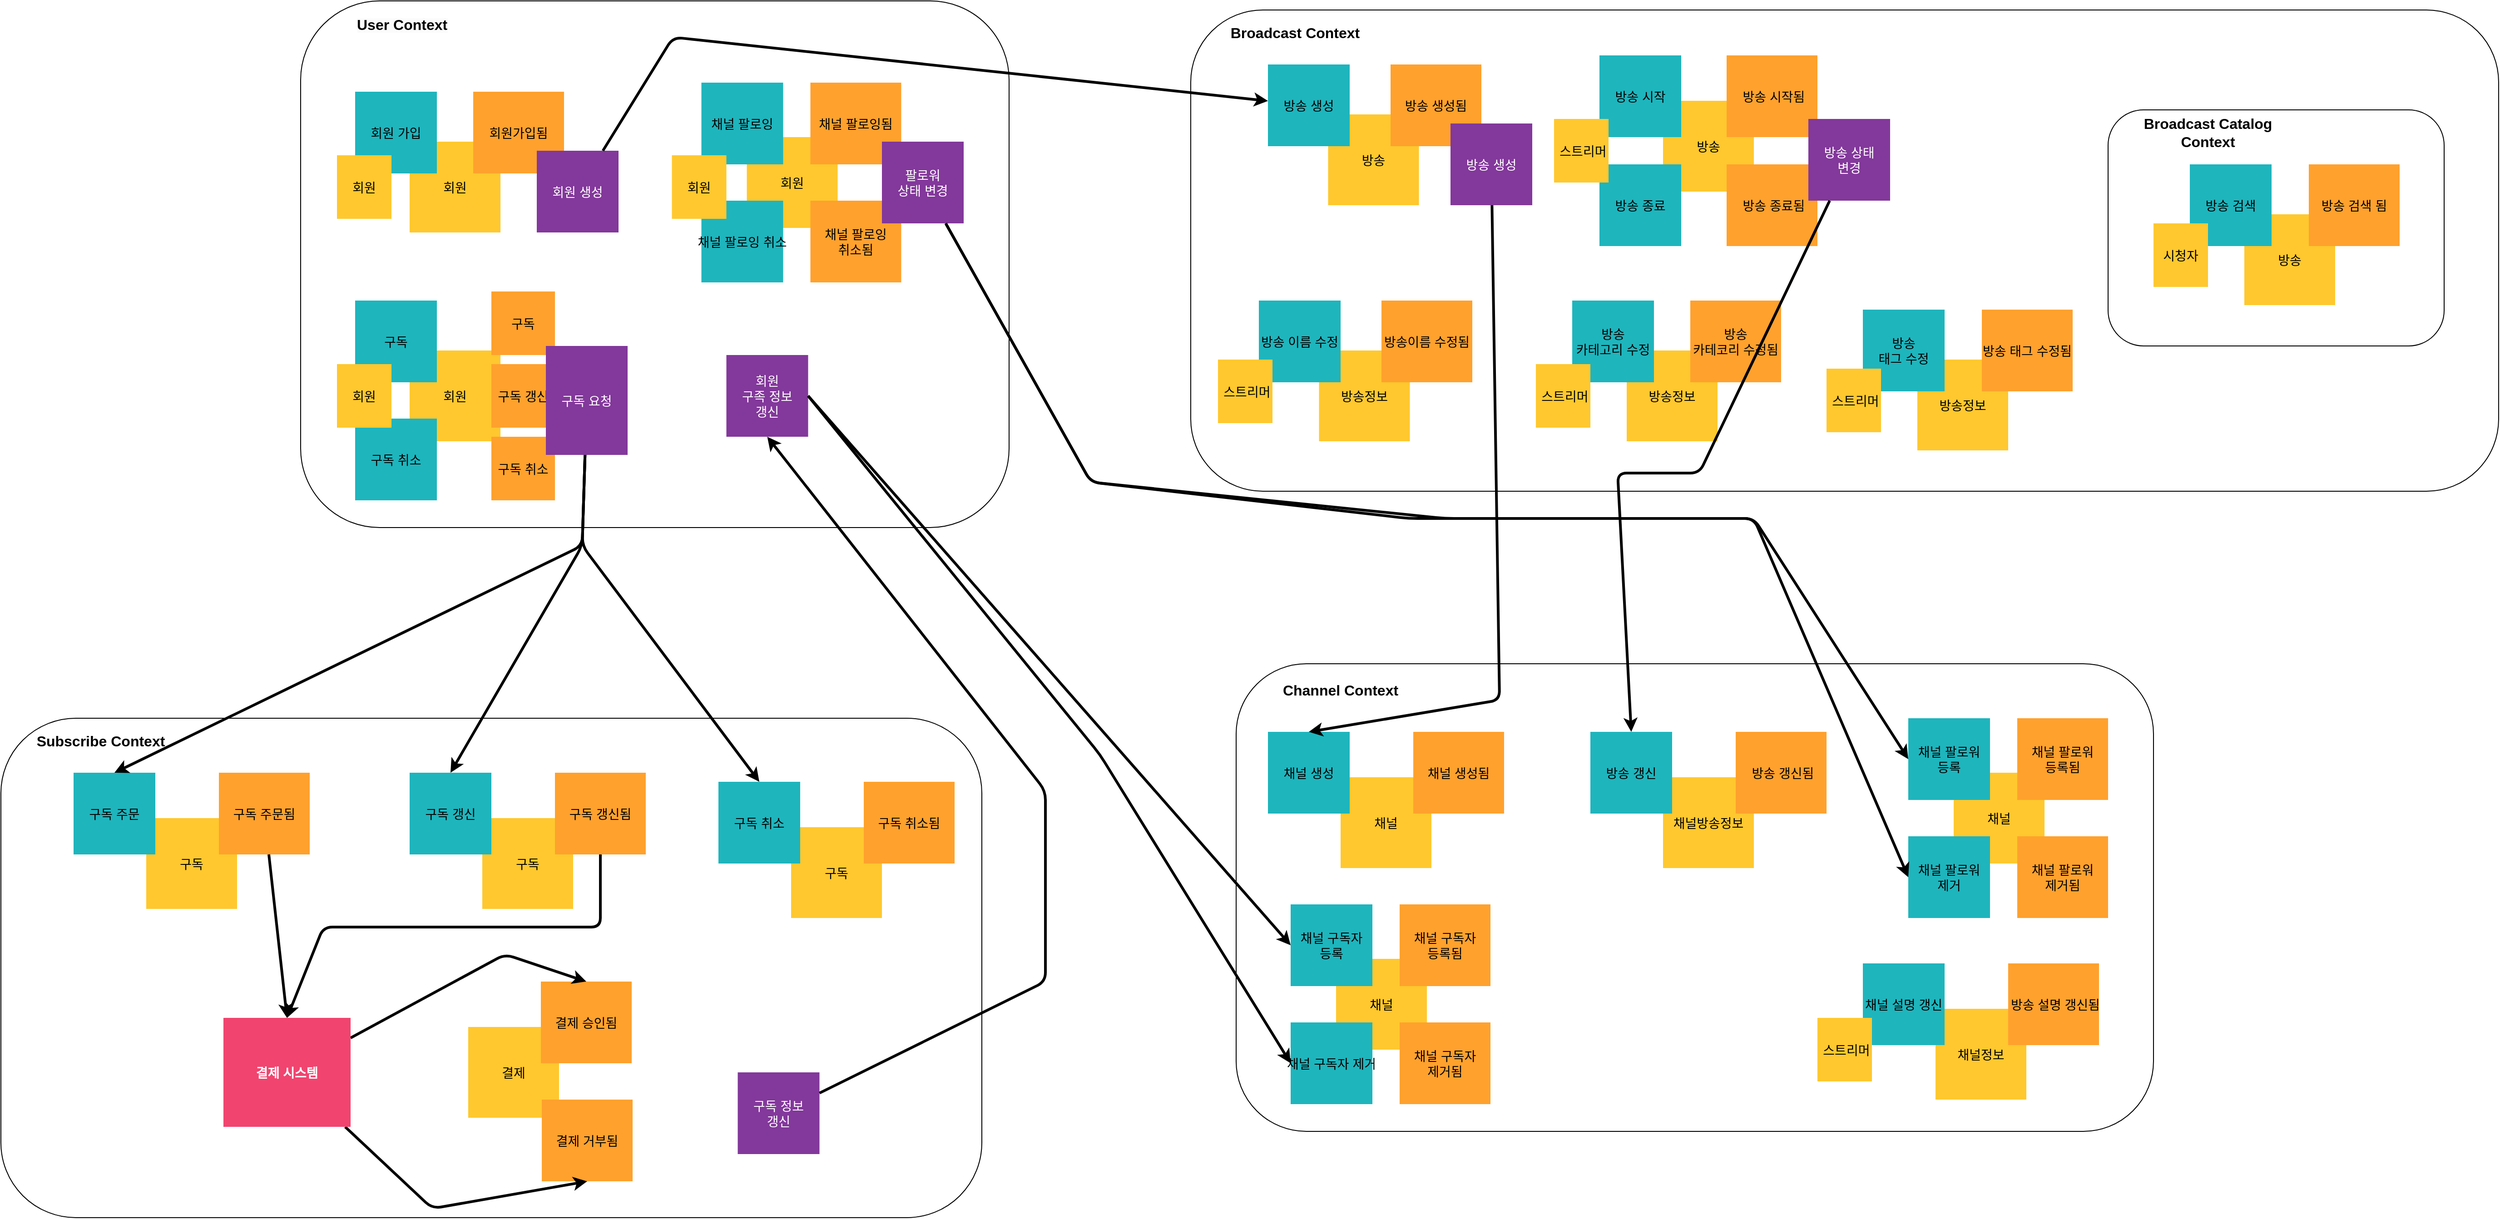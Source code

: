 <mxfile>
    <diagram id="GilJgNBdCXIRz40_DeGb" name="event_storming">
        <mxGraphModel dx="2611" dy="2385" grid="1" gridSize="10" guides="1" tooltips="1" connect="1" arrows="1" fold="1" page="1" pageScale="1" pageWidth="827" pageHeight="1169" math="0" shadow="0">
            <root>
                <mxCell id="0"/>
                <mxCell id="1" parent="0"/>
                <mxCell id="25n6uc7j2Cy02pTCUKub-184" value="" style="group" vertex="1" connectable="0" parent="1">
                    <mxGeometry x="910" y="-170" width="1440" height="530" as="geometry"/>
                </mxCell>
                <mxCell id="25n6uc7j2Cy02pTCUKub-91" value="" style="rounded=1;whiteSpace=wrap;html=1;fontSize=14;fontStyle=1" vertex="1" parent="25n6uc7j2Cy02pTCUKub-184">
                    <mxGeometry width="1440" height="530" as="geometry"/>
                </mxCell>
                <mxCell id="25n6uc7j2Cy02pTCUKub-181" value="" style="rounded=1;whiteSpace=wrap;html=1;fontSize=16;fontColor=#FFFFFF;fontStyle=1" vertex="1" parent="25n6uc7j2Cy02pTCUKub-184">
                    <mxGeometry x="1010" y="110" width="370" height="260" as="geometry"/>
                </mxCell>
                <mxCell id="25n6uc7j2Cy02pTCUKub-135" value="방송" style="fillColor=#FFC82E;strokeColor=none;fontSize=14;" vertex="1" parent="25n6uc7j2Cy02pTCUKub-184">
                    <mxGeometry x="1160" y="225" width="100" height="100" as="geometry"/>
                </mxCell>
                <mxCell id="25n6uc7j2Cy02pTCUKub-136" value="방송 검색 됨" style="fillColor=#FFA12D;strokeColor=none;fontSize=14;" vertex="1" parent="25n6uc7j2Cy02pTCUKub-184">
                    <mxGeometry x="1231" y="170" width="100" height="90" as="geometry"/>
                </mxCell>
                <mxCell id="25n6uc7j2Cy02pTCUKub-137" value="방송 검색" style="fillColor=#1EB5BD;strokeColor=none;fontSize=14;" vertex="1" parent="25n6uc7j2Cy02pTCUKub-184">
                    <mxGeometry x="1100" y="170" width="90" height="90" as="geometry"/>
                </mxCell>
                <mxCell id="25n6uc7j2Cy02pTCUKub-138" value="시청자" style="fillColor=#FFC82E;strokeColor=none;fontSize=14;" vertex="1" parent="25n6uc7j2Cy02pTCUKub-184">
                    <mxGeometry x="1060" y="235" width="60" height="70" as="geometry"/>
                </mxCell>
                <mxCell id="25n6uc7j2Cy02pTCUKub-27" value="방송정보" style="fillColor=#FFC82E;strokeColor=none;fontSize=14;" vertex="1" parent="25n6uc7j2Cy02pTCUKub-184">
                    <mxGeometry x="480" y="375" width="100" height="100" as="geometry"/>
                </mxCell>
                <mxCell id="25n6uc7j2Cy02pTCUKub-28" value="방송정보" style="fillColor=#FFC82E;strokeColor=none;fontSize=14;" vertex="1" parent="25n6uc7j2Cy02pTCUKub-184">
                    <mxGeometry x="800" y="385" width="100" height="100" as="geometry"/>
                </mxCell>
                <mxCell id="25n6uc7j2Cy02pTCUKub-26" value="방송정보" style="fillColor=#FFC82E;strokeColor=none;fontSize=14;" vertex="1" parent="25n6uc7j2Cy02pTCUKub-184">
                    <mxGeometry x="141.25" y="375" width="100" height="100" as="geometry"/>
                </mxCell>
                <mxCell id="25n6uc7j2Cy02pTCUKub-4" value="방송이름 수정됨" style="fillColor=#FFA12D;strokeColor=none;fontSize=14;" vertex="1" parent="25n6uc7j2Cy02pTCUKub-184">
                    <mxGeometry x="210" y="320" width="100" height="90" as="geometry"/>
                </mxCell>
                <mxCell id="25n6uc7j2Cy02pTCUKub-5" value="방송" style="fillColor=#FFC82E;strokeColor=none;fontSize=14;" vertex="1" parent="25n6uc7j2Cy02pTCUKub-184">
                    <mxGeometry x="520" y="100" width="100" height="100" as="geometry"/>
                </mxCell>
                <mxCell id="25n6uc7j2Cy02pTCUKub-6" value="방송 시작" style="fillColor=#1EB5BD;strokeColor=none;fontSize=14;" vertex="1" parent="25n6uc7j2Cy02pTCUKub-184">
                    <mxGeometry x="450" y="50" width="90" height="90" as="geometry"/>
                </mxCell>
                <mxCell id="25n6uc7j2Cy02pTCUKub-2" value=" 방송 시작됨" style="fillColor=#FFA12D;strokeColor=none;fontSize=14;" vertex="1" parent="25n6uc7j2Cy02pTCUKub-184">
                    <mxGeometry x="590" y="50" width="100" height="90" as="geometry"/>
                </mxCell>
                <mxCell id="25n6uc7j2Cy02pTCUKub-3" value=" 방송 종료됨" style="fillColor=#FFA12D;strokeColor=none;fontSize=14;" vertex="1" parent="25n6uc7j2Cy02pTCUKub-184">
                    <mxGeometry x="590" y="170" width="100" height="90" as="geometry"/>
                </mxCell>
                <mxCell id="25n6uc7j2Cy02pTCUKub-7" value="방송 종료" style="fillColor=#1EB5BD;strokeColor=none;fontSize=14;" vertex="1" parent="25n6uc7j2Cy02pTCUKub-184">
                    <mxGeometry x="450" y="170" width="90" height="90" as="geometry"/>
                </mxCell>
                <mxCell id="25n6uc7j2Cy02pTCUKub-9" value="방송&#10;카테코리 수정됨" style="fillColor=#FFA12D;strokeColor=none;fontSize=14;" vertex="1" parent="25n6uc7j2Cy02pTCUKub-184">
                    <mxGeometry x="550" y="320" width="100" height="90" as="geometry"/>
                </mxCell>
                <mxCell id="25n6uc7j2Cy02pTCUKub-10" value="방송 태그 수정됨" style="fillColor=#FFA12D;strokeColor=none;fontSize=14;" vertex="1" parent="25n6uc7j2Cy02pTCUKub-184">
                    <mxGeometry x="871" y="330" width="100" height="90" as="geometry"/>
                </mxCell>
                <mxCell id="25n6uc7j2Cy02pTCUKub-13" value=" 스트리머" style="fillColor=#FFC82E;strokeColor=none;fontSize=14;" vertex="1" parent="25n6uc7j2Cy02pTCUKub-184">
                    <mxGeometry x="400" y="120" width="60" height="70" as="geometry"/>
                </mxCell>
                <mxCell id="25n6uc7j2Cy02pTCUKub-21" value="방송 이름 수정" style="fillColor=#1EB5BD;strokeColor=none;fontSize=14;" vertex="1" parent="25n6uc7j2Cy02pTCUKub-184">
                    <mxGeometry x="75" y="320" width="90" height="90" as="geometry"/>
                </mxCell>
                <mxCell id="25n6uc7j2Cy02pTCUKub-14" value=" 스트리머" style="fillColor=#FFC82E;strokeColor=none;fontSize=14;" vertex="1" parent="25n6uc7j2Cy02pTCUKub-184">
                    <mxGeometry x="30" y="385" width="60" height="70" as="geometry"/>
                </mxCell>
                <mxCell id="25n6uc7j2Cy02pTCUKub-22" value="방송&#10;카테고리 수정" style="fillColor=#1EB5BD;strokeColor=none;fontSize=14;" vertex="1" parent="25n6uc7j2Cy02pTCUKub-184">
                    <mxGeometry x="420" y="320" width="90" height="90" as="geometry"/>
                </mxCell>
                <mxCell id="25n6uc7j2Cy02pTCUKub-15" value=" 스트리머" style="fillColor=#FFC82E;strokeColor=none;fontSize=14;" vertex="1" parent="25n6uc7j2Cy02pTCUKub-184">
                    <mxGeometry x="380" y="390" width="60" height="70" as="geometry"/>
                </mxCell>
                <mxCell id="25n6uc7j2Cy02pTCUKub-24" value="방송&#10;태그 수정" style="fillColor=#1EB5BD;strokeColor=none;fontSize=14;" vertex="1" parent="25n6uc7j2Cy02pTCUKub-184">
                    <mxGeometry x="740" y="330" width="90" height="90" as="geometry"/>
                </mxCell>
                <mxCell id="25n6uc7j2Cy02pTCUKub-16" value=" 스트리머" style="fillColor=#FFC82E;strokeColor=none;fontSize=14;" vertex="1" parent="25n6uc7j2Cy02pTCUKub-184">
                    <mxGeometry x="700" y="395" width="60" height="70" as="geometry"/>
                </mxCell>
                <mxCell id="25n6uc7j2Cy02pTCUKub-61" value="방송" style="fillColor=#FFC82E;strokeColor=none;fontSize=14;" vertex="1" parent="25n6uc7j2Cy02pTCUKub-184">
                    <mxGeometry x="151.25" y="115" width="100" height="100" as="geometry"/>
                </mxCell>
                <mxCell id="25n6uc7j2Cy02pTCUKub-62" value="방송 생성됨" style="fillColor=#FFA12D;strokeColor=none;fontSize=14;" vertex="1" parent="25n6uc7j2Cy02pTCUKub-184">
                    <mxGeometry x="220" y="60" width="100" height="90" as="geometry"/>
                </mxCell>
                <mxCell id="25n6uc7j2Cy02pTCUKub-63" value="방송 생성" style="fillColor=#1EB5BD;strokeColor=none;fontSize=14;" vertex="1" parent="25n6uc7j2Cy02pTCUKub-184">
                    <mxGeometry x="85" y="60" width="90" height="90" as="geometry"/>
                </mxCell>
                <mxCell id="25n6uc7j2Cy02pTCUKub-92" value="&lt;font style=&quot;font-size: 16px;&quot;&gt;&lt;b&gt;Broadcast Context&lt;/b&gt;&lt;/font&gt;" style="text;html=1;strokeColor=none;fillColor=none;align=center;verticalAlign=middle;whiteSpace=wrap;rounded=0;fontSize=14;" vertex="1" parent="25n6uc7j2Cy02pTCUKub-184">
                    <mxGeometry x="15" y="10" width="200" height="30" as="geometry"/>
                </mxCell>
                <mxCell id="25n6uc7j2Cy02pTCUKub-128" value="방송 상태&#10;변경" style="fillColor=#83389B;strokeColor=none;fontSize=14;fontStyle=0;fontColor=#FFFFFF;" vertex="1" parent="25n6uc7j2Cy02pTCUKub-184">
                    <mxGeometry x="680" y="120" width="90" height="90" as="geometry"/>
                </mxCell>
                <mxCell id="25n6uc7j2Cy02pTCUKub-183" value="&lt;font style=&quot;font-size: 16px;&quot;&gt;&lt;b&gt;Broadcast Catalog&lt;br&gt;Context&lt;/b&gt;&lt;/font&gt;" style="text;html=1;strokeColor=none;fillColor=none;align=center;verticalAlign=middle;whiteSpace=wrap;rounded=0;fontSize=14;" vertex="1" parent="25n6uc7j2Cy02pTCUKub-184">
                    <mxGeometry x="1020" y="120" width="200" height="30" as="geometry"/>
                </mxCell>
                <mxCell id="25n6uc7j2Cy02pTCUKub-139" value="방송 생성" style="fillColor=#83389B;strokeColor=none;fontSize=14;fontStyle=0;fontColor=#FFFFFF;" vertex="1" parent="25n6uc7j2Cy02pTCUKub-184">
                    <mxGeometry x="286" y="125" width="90" height="90" as="geometry"/>
                </mxCell>
                <mxCell id="25n6uc7j2Cy02pTCUKub-180" value="" style="group" vertex="1" connectable="0" parent="1">
                    <mxGeometry x="-400" y="610" width="1080" height="550" as="geometry"/>
                </mxCell>
                <mxCell id="25n6uc7j2Cy02pTCUKub-84" value="" style="rounded=1;whiteSpace=wrap;html=1;fontSize=14;" vertex="1" parent="25n6uc7j2Cy02pTCUKub-180">
                    <mxGeometry width="1080" height="550" as="geometry"/>
                </mxCell>
                <mxCell id="25n6uc7j2Cy02pTCUKub-71" value="구독" style="fillColor=#FFC82E;strokeColor=none;fontSize=14;" vertex="1" parent="25n6uc7j2Cy02pTCUKub-180">
                    <mxGeometry x="160" y="110" width="100" height="100" as="geometry"/>
                </mxCell>
                <mxCell id="25n6uc7j2Cy02pTCUKub-72" value="구독 주문됨" style="fillColor=#FFA12D;strokeColor=none;fontSize=14;" vertex="1" parent="25n6uc7j2Cy02pTCUKub-180">
                    <mxGeometry x="240" y="60" width="100" height="90" as="geometry"/>
                </mxCell>
                <mxCell id="25n6uc7j2Cy02pTCUKub-73" value="구독 주문" style="fillColor=#1EB5BD;strokeColor=none;fontSize=14;" vertex="1" parent="25n6uc7j2Cy02pTCUKub-180">
                    <mxGeometry x="80" y="60" width="90" height="90" as="geometry"/>
                </mxCell>
                <mxCell id="25n6uc7j2Cy02pTCUKub-75" value="결제" style="fillColor=#FFC82E;strokeColor=none;fontSize=14;" vertex="1" parent="25n6uc7j2Cy02pTCUKub-180">
                    <mxGeometry x="514.5" y="340" width="100" height="100" as="geometry"/>
                </mxCell>
                <mxCell id="25n6uc7j2Cy02pTCUKub-76" value="결제 승인됨" style="fillColor=#FFA12D;strokeColor=none;fontSize=14;" vertex="1" parent="25n6uc7j2Cy02pTCUKub-180">
                    <mxGeometry x="594.5" y="290" width="100" height="90" as="geometry"/>
                </mxCell>
                <mxCell id="25n6uc7j2Cy02pTCUKub-79" value="결제 거부됨" style="fillColor=#FFA12D;strokeColor=none;fontSize=14;" vertex="1" parent="25n6uc7j2Cy02pTCUKub-180">
                    <mxGeometry x="595.5" y="420" width="100" height="90" as="geometry"/>
                </mxCell>
                <mxCell id="25n6uc7j2Cy02pTCUKub-80" value="구독" style="fillColor=#FFC82E;strokeColor=none;fontSize=14;" vertex="1" parent="25n6uc7j2Cy02pTCUKub-180">
                    <mxGeometry x="870" y="120" width="100" height="100" as="geometry"/>
                </mxCell>
                <mxCell id="25n6uc7j2Cy02pTCUKub-81" value="구독 취소됨" style="fillColor=#FFA12D;strokeColor=none;fontSize=14;" vertex="1" parent="25n6uc7j2Cy02pTCUKub-180">
                    <mxGeometry x="950" y="70" width="100" height="90" as="geometry"/>
                </mxCell>
                <mxCell id="25n6uc7j2Cy02pTCUKub-82" value="구독 취소" style="fillColor=#1EB5BD;strokeColor=none;fontSize=14;" vertex="1" parent="25n6uc7j2Cy02pTCUKub-180">
                    <mxGeometry x="790" y="70" width="90" height="90" as="geometry"/>
                </mxCell>
                <mxCell id="25n6uc7j2Cy02pTCUKub-87" value="&lt;font style=&quot;font-size: 16px;&quot;&gt;&lt;b&gt;Subscribe Context&lt;/b&gt;&lt;/font&gt;" style="text;html=1;strokeColor=none;fillColor=none;align=center;verticalAlign=middle;whiteSpace=wrap;rounded=0;fontSize=14;" vertex="1" parent="25n6uc7j2Cy02pTCUKub-180">
                    <mxGeometry x="10" y="10" width="200" height="30" as="geometry"/>
                </mxCell>
                <mxCell id="25n6uc7j2Cy02pTCUKub-159" value="구독" style="fillColor=#FFC82E;strokeColor=none;fontSize=14;" vertex="1" parent="25n6uc7j2Cy02pTCUKub-180">
                    <mxGeometry x="530" y="110" width="100" height="100" as="geometry"/>
                </mxCell>
                <mxCell id="25n6uc7j2Cy02pTCUKub-170" style="edgeStyle=none;html=1;exitX=0.5;exitY=1;exitDx=0;exitDy=0;strokeWidth=3;fontSize=14;fontColor=#FFFFFF;" edge="1" parent="25n6uc7j2Cy02pTCUKub-180" source="25n6uc7j2Cy02pTCUKub-160">
                    <mxGeometry relative="1" as="geometry">
                        <mxPoint x="315" y="330" as="targetPoint"/>
                        <Array as="points">
                            <mxPoint x="660" y="230"/>
                            <mxPoint x="355" y="230"/>
                        </Array>
                    </mxGeometry>
                </mxCell>
                <mxCell id="25n6uc7j2Cy02pTCUKub-160" value="구독 갱신됨" style="fillColor=#FFA12D;strokeColor=none;fontSize=14;" vertex="1" parent="25n6uc7j2Cy02pTCUKub-180">
                    <mxGeometry x="610" y="60" width="100" height="90" as="geometry"/>
                </mxCell>
                <mxCell id="25n6uc7j2Cy02pTCUKub-161" value="구독 갱신" style="fillColor=#1EB5BD;strokeColor=none;fontSize=14;" vertex="1" parent="25n6uc7j2Cy02pTCUKub-180">
                    <mxGeometry x="450" y="60" width="90" height="90" as="geometry"/>
                </mxCell>
                <mxCell id="25n6uc7j2Cy02pTCUKub-171" style="edgeStyle=none;html=1;entryX=0.5;entryY=0;entryDx=0;entryDy=0;strokeWidth=3;fontSize=14;fontColor=#FFFFFF;" edge="1" parent="25n6uc7j2Cy02pTCUKub-180" source="25n6uc7j2Cy02pTCUKub-167" target="25n6uc7j2Cy02pTCUKub-76">
                    <mxGeometry relative="1" as="geometry">
                        <Array as="points">
                            <mxPoint x="555" y="260"/>
                        </Array>
                    </mxGeometry>
                </mxCell>
                <mxCell id="25n6uc7j2Cy02pTCUKub-172" style="edgeStyle=none;html=1;entryX=0.5;entryY=1;entryDx=0;entryDy=0;strokeWidth=3;fontSize=14;fontColor=#FFFFFF;" edge="1" parent="25n6uc7j2Cy02pTCUKub-180" source="25n6uc7j2Cy02pTCUKub-167" target="25n6uc7j2Cy02pTCUKub-79">
                    <mxGeometry relative="1" as="geometry">
                        <Array as="points">
                            <mxPoint x="475" y="540"/>
                        </Array>
                    </mxGeometry>
                </mxCell>
                <mxCell id="25n6uc7j2Cy02pTCUKub-167" value="결제 시스템" style="fillColor=#F1446F;strokeColor=none;fontSize=14;fontColor=#FFFFFF;fontStyle=1" vertex="1" parent="25n6uc7j2Cy02pTCUKub-180">
                    <mxGeometry x="245" y="330" width="140" height="120" as="geometry"/>
                </mxCell>
                <mxCell id="25n6uc7j2Cy02pTCUKub-169" style="edgeStyle=none;html=1;entryX=0.5;entryY=0;entryDx=0;entryDy=0;strokeWidth=3;fontSize=14;fontColor=#FFFFFF;" edge="1" parent="25n6uc7j2Cy02pTCUKub-180" source="25n6uc7j2Cy02pTCUKub-72" target="25n6uc7j2Cy02pTCUKub-167">
                    <mxGeometry relative="1" as="geometry"/>
                </mxCell>
                <mxCell id="25n6uc7j2Cy02pTCUKub-173" value="구독 정보&#10;갱신" style="fillColor=#83389B;strokeColor=none;fontSize=14;fontStyle=0;fontColor=#FFFFFF;" vertex="1" parent="25n6uc7j2Cy02pTCUKub-180">
                    <mxGeometry x="811.25" y="390" width="90" height="90" as="geometry"/>
                </mxCell>
                <mxCell id="25n6uc7j2Cy02pTCUKub-179" value="" style="group" vertex="1" connectable="0" parent="1">
                    <mxGeometry x="-70" y="-180" width="780" height="580" as="geometry"/>
                </mxCell>
                <mxCell id="25n6uc7j2Cy02pTCUKub-94" value="" style="rounded=1;whiteSpace=wrap;html=1;fontSize=14;" vertex="1" parent="25n6uc7j2Cy02pTCUKub-179">
                    <mxGeometry width="780" height="580" as="geometry"/>
                </mxCell>
                <mxCell id="25n6uc7j2Cy02pTCUKub-36" value="회원" style="fillColor=#FFC82E;strokeColor=none;fontSize=14;" vertex="1" parent="25n6uc7j2Cy02pTCUKub-179">
                    <mxGeometry x="491.25" y="150" width="100" height="100" as="geometry"/>
                </mxCell>
                <mxCell id="25n6uc7j2Cy02pTCUKub-37" value="회원" style="fillColor=#FFC82E;strokeColor=none;fontSize=14;" vertex="1" parent="25n6uc7j2Cy02pTCUKub-179">
                    <mxGeometry x="120" y="155" width="100" height="100" as="geometry"/>
                </mxCell>
                <mxCell id="25n6uc7j2Cy02pTCUKub-38" value="회원 가입" style="fillColor=#1EB5BD;strokeColor=none;fontSize=14;" vertex="1" parent="25n6uc7j2Cy02pTCUKub-179">
                    <mxGeometry x="60" y="100" width="90" height="90" as="geometry"/>
                </mxCell>
                <mxCell id="25n6uc7j2Cy02pTCUKub-39" value="채널 팔로잉됨" style="fillColor=#FFA12D;strokeColor=none;fontSize=14;" vertex="1" parent="25n6uc7j2Cy02pTCUKub-179">
                    <mxGeometry x="561.25" y="90" width="100" height="90" as="geometry"/>
                </mxCell>
                <mxCell id="25n6uc7j2Cy02pTCUKub-40" value="채널 팔로잉&#10;취소됨" style="fillColor=#FFA12D;strokeColor=none;fontSize=14;" vertex="1" parent="25n6uc7j2Cy02pTCUKub-179">
                    <mxGeometry x="561.25" y="220" width="100" height="90" as="geometry"/>
                </mxCell>
                <mxCell id="25n6uc7j2Cy02pTCUKub-41" value="회원가입됨" style="fillColor=#FFA12D;strokeColor=none;fontSize=14;" vertex="1" parent="25n6uc7j2Cy02pTCUKub-179">
                    <mxGeometry x="190" y="100" width="100" height="90" as="geometry"/>
                </mxCell>
                <mxCell id="25n6uc7j2Cy02pTCUKub-43" value="회원" style="fillColor=#FFC82E;strokeColor=none;fontSize=14;" vertex="1" parent="25n6uc7j2Cy02pTCUKub-179">
                    <mxGeometry x="40" y="170" width="60" height="70" as="geometry"/>
                </mxCell>
                <mxCell id="25n6uc7j2Cy02pTCUKub-44" value="채널 팔로잉" style="fillColor=#1EB5BD;strokeColor=none;fontSize=14;" vertex="1" parent="25n6uc7j2Cy02pTCUKub-179">
                    <mxGeometry x="441.25" y="90" width="90" height="90" as="geometry"/>
                </mxCell>
                <mxCell id="25n6uc7j2Cy02pTCUKub-45" value="채널 팔로잉 취소" style="fillColor=#1EB5BD;strokeColor=none;fontSize=14;" vertex="1" parent="25n6uc7j2Cy02pTCUKub-179">
                    <mxGeometry x="441.25" y="220" width="90" height="90" as="geometry"/>
                </mxCell>
                <mxCell id="25n6uc7j2Cy02pTCUKub-42" value="회원" style="fillColor=#FFC82E;strokeColor=none;fontSize=14;" vertex="1" parent="25n6uc7j2Cy02pTCUKub-179">
                    <mxGeometry x="408.75" y="170" width="60" height="70" as="geometry"/>
                </mxCell>
                <mxCell id="25n6uc7j2Cy02pTCUKub-120" value="&lt;span style=&quot;color: rgb(0, 0, 0); font-family: Helvetica; font-style: normal; font-variant-ligatures: normal; font-variant-caps: normal; letter-spacing: normal; orphans: 2; text-align: center; text-indent: 0px; text-transform: none; widows: 2; word-spacing: 0px; -webkit-text-stroke-width: 0px; background-color: rgb(251, 251, 251); text-decoration-thickness: initial; text-decoration-style: initial; text-decoration-color: initial; float: none; display: inline !important;&quot;&gt;&lt;font style=&quot;font-size: 16px;&quot;&gt;&lt;b&gt;User Context&lt;/b&gt;&lt;/font&gt;&lt;/span&gt;" style="text;whiteSpace=wrap;html=1;fontSize=14;" vertex="1" parent="25n6uc7j2Cy02pTCUKub-179">
                    <mxGeometry x="60" y="10" width="160" height="40" as="geometry"/>
                </mxCell>
                <mxCell id="25n6uc7j2Cy02pTCUKub-123" value="팔로워&#10;상태 변경" style="fillColor=#83389B;strokeColor=none;fontSize=14;fontStyle=0;fontColor=#FFFFFF;" vertex="1" parent="25n6uc7j2Cy02pTCUKub-179">
                    <mxGeometry x="640" y="155" width="90" height="90" as="geometry"/>
                </mxCell>
                <mxCell id="25n6uc7j2Cy02pTCUKub-130" value="회원 생성" style="fillColor=#83389B;strokeColor=none;fontSize=14;fontStyle=0;fontColor=#FFFFFF;" vertex="1" parent="25n6uc7j2Cy02pTCUKub-179">
                    <mxGeometry x="260" y="165" width="90" height="90" as="geometry"/>
                </mxCell>
                <mxCell id="25n6uc7j2Cy02pTCUKub-143" value="회원" style="fillColor=#FFC82E;strokeColor=none;fontSize=14;" vertex="1" parent="25n6uc7j2Cy02pTCUKub-179">
                    <mxGeometry x="120" y="385" width="100" height="100" as="geometry"/>
                </mxCell>
                <mxCell id="25n6uc7j2Cy02pTCUKub-144" value="구독" style="fillColor=#1EB5BD;strokeColor=none;fontSize=14;" vertex="1" parent="25n6uc7j2Cy02pTCUKub-179">
                    <mxGeometry x="60" y="330" width="90" height="90" as="geometry"/>
                </mxCell>
                <mxCell id="25n6uc7j2Cy02pTCUKub-152" value="구독 취소" style="fillColor=#1EB5BD;strokeColor=none;fontSize=14;" vertex="1" parent="25n6uc7j2Cy02pTCUKub-179">
                    <mxGeometry x="60" y="460" width="90" height="90" as="geometry"/>
                </mxCell>
                <mxCell id="25n6uc7j2Cy02pTCUKub-146" value="회원" style="fillColor=#FFC82E;strokeColor=none;fontSize=14;" vertex="1" parent="25n6uc7j2Cy02pTCUKub-179">
                    <mxGeometry x="40" y="400" width="60" height="70" as="geometry"/>
                </mxCell>
                <mxCell id="25n6uc7j2Cy02pTCUKub-153" value="구독 갱신" style="fillColor=#FFA12D;strokeColor=none;fontSize=14;" vertex="1" parent="25n6uc7j2Cy02pTCUKub-179">
                    <mxGeometry x="210" y="400" width="70" height="70" as="geometry"/>
                </mxCell>
                <mxCell id="25n6uc7j2Cy02pTCUKub-154" value="구독" style="fillColor=#FFA12D;strokeColor=none;fontSize=14;" vertex="1" parent="25n6uc7j2Cy02pTCUKub-179">
                    <mxGeometry x="210" y="320" width="70" height="70" as="geometry"/>
                </mxCell>
                <mxCell id="25n6uc7j2Cy02pTCUKub-155" value="구독 취소" style="fillColor=#FFA12D;strokeColor=none;fontSize=14;" vertex="1" parent="25n6uc7j2Cy02pTCUKub-179">
                    <mxGeometry x="210" y="480" width="70" height="70" as="geometry"/>
                </mxCell>
                <mxCell id="25n6uc7j2Cy02pTCUKub-156" value="구독 요청" style="fillColor=#83389B;strokeColor=none;fontSize=14;fontStyle=0;fontColor=#FFFFFF;" vertex="1" parent="25n6uc7j2Cy02pTCUKub-179">
                    <mxGeometry x="270" y="380" width="90" height="120" as="geometry"/>
                </mxCell>
                <mxCell id="25n6uc7j2Cy02pTCUKub-164" value="회원&#10;구족 정보&#10;갱신" style="fillColor=#83389B;strokeColor=none;fontSize=14;fontStyle=0;fontColor=#FFFFFF;" vertex="1" parent="25n6uc7j2Cy02pTCUKub-179">
                    <mxGeometry x="468.75" y="390" width="90" height="90" as="geometry"/>
                </mxCell>
                <mxCell id="25n6uc7j2Cy02pTCUKub-177" value="" style="group" vertex="1" connectable="0" parent="1">
                    <mxGeometry x="960" y="550" width="1010" height="515" as="geometry"/>
                </mxCell>
                <mxCell id="25n6uc7j2Cy02pTCUKub-86" value="" style="rounded=1;whiteSpace=wrap;html=1;fontSize=14;" vertex="1" parent="25n6uc7j2Cy02pTCUKub-177">
                    <mxGeometry width="1010" height="515" as="geometry"/>
                </mxCell>
                <mxCell id="25n6uc7j2Cy02pTCUKub-49" value="채널방송정보" style="fillColor=#FFC82E;strokeColor=none;fontSize=14;" vertex="1" parent="25n6uc7j2Cy02pTCUKub-177">
                    <mxGeometry x="470" y="125" width="100" height="100" as="geometry"/>
                </mxCell>
                <mxCell id="25n6uc7j2Cy02pTCUKub-47" value=" 방송 갱신됨" style="fillColor=#FFA12D;strokeColor=none;fontSize=14;" vertex="1" parent="25n6uc7j2Cy02pTCUKub-177">
                    <mxGeometry x="550" y="75" width="100" height="90" as="geometry"/>
                </mxCell>
                <mxCell id="25n6uc7j2Cy02pTCUKub-50" value="방송 갱신" style="fillColor=#1EB5BD;strokeColor=none;fontSize=14;" vertex="1" parent="25n6uc7j2Cy02pTCUKub-177">
                    <mxGeometry x="390" y="75" width="90" height="90" as="geometry"/>
                </mxCell>
                <mxCell id="25n6uc7j2Cy02pTCUKub-52" value="채널정보" style="fillColor=#FFC82E;strokeColor=none;fontSize=14;" vertex="1" parent="25n6uc7j2Cy02pTCUKub-177">
                    <mxGeometry x="770" y="380" width="100" height="100" as="geometry"/>
                </mxCell>
                <mxCell id="25n6uc7j2Cy02pTCUKub-53" value=" 방송 설명 갱신됨" style="fillColor=#FFA12D;strokeColor=none;fontSize=14;" vertex="1" parent="25n6uc7j2Cy02pTCUKub-177">
                    <mxGeometry x="850" y="330" width="100" height="90" as="geometry"/>
                </mxCell>
                <mxCell id="25n6uc7j2Cy02pTCUKub-54" value="채널 설명 갱신" style="fillColor=#1EB5BD;strokeColor=none;fontSize=14;" vertex="1" parent="25n6uc7j2Cy02pTCUKub-177">
                    <mxGeometry x="690" y="330" width="90" height="90" as="geometry"/>
                </mxCell>
                <mxCell id="25n6uc7j2Cy02pTCUKub-55" value=" 스트리머" style="fillColor=#FFC82E;strokeColor=none;fontSize=14;" vertex="1" parent="25n6uc7j2Cy02pTCUKub-177">
                    <mxGeometry x="640" y="390" width="60" height="70" as="geometry"/>
                </mxCell>
                <mxCell id="25n6uc7j2Cy02pTCUKub-57" value="채널" style="fillColor=#FFC82E;strokeColor=none;fontSize=14;" vertex="1" parent="25n6uc7j2Cy02pTCUKub-177">
                    <mxGeometry x="115" y="125" width="100" height="100" as="geometry"/>
                </mxCell>
                <mxCell id="25n6uc7j2Cy02pTCUKub-58" value="채널 생성됨" style="fillColor=#FFA12D;strokeColor=none;fontSize=14;" vertex="1" parent="25n6uc7j2Cy02pTCUKub-177">
                    <mxGeometry x="195" y="75" width="100" height="90" as="geometry"/>
                </mxCell>
                <mxCell id="25n6uc7j2Cy02pTCUKub-59" value="채널 생성" style="fillColor=#1EB5BD;strokeColor=none;fontSize=14;" vertex="1" parent="25n6uc7j2Cy02pTCUKub-177">
                    <mxGeometry x="35" y="75" width="90" height="90" as="geometry"/>
                </mxCell>
                <mxCell id="25n6uc7j2Cy02pTCUKub-65" value="채널" style="fillColor=#FFC82E;strokeColor=none;fontSize=14;" vertex="1" parent="25n6uc7j2Cy02pTCUKub-177">
                    <mxGeometry x="790" y="120" width="100" height="100" as="geometry"/>
                </mxCell>
                <mxCell id="25n6uc7j2Cy02pTCUKub-66" value="채널 팔로워&#10;등록됨" style="fillColor=#FFA12D;strokeColor=none;fontSize=14;" vertex="1" parent="25n6uc7j2Cy02pTCUKub-177">
                    <mxGeometry x="860" y="60" width="100" height="90" as="geometry"/>
                </mxCell>
                <mxCell id="25n6uc7j2Cy02pTCUKub-67" value="채널 팔로워&#10;제거됨" style="fillColor=#FFA12D;strokeColor=none;fontSize=14;" vertex="1" parent="25n6uc7j2Cy02pTCUKub-177">
                    <mxGeometry x="860" y="190" width="100" height="90" as="geometry"/>
                </mxCell>
                <mxCell id="25n6uc7j2Cy02pTCUKub-69" value="채널 팔로워&#10;등록" style="fillColor=#1EB5BD;strokeColor=none;fontSize=14;" vertex="1" parent="25n6uc7j2Cy02pTCUKub-177">
                    <mxGeometry x="740" y="60" width="90" height="90" as="geometry"/>
                </mxCell>
                <mxCell id="25n6uc7j2Cy02pTCUKub-70" value="채널 팔로워&#10;제거" style="fillColor=#1EB5BD;strokeColor=none;fontSize=14;" vertex="1" parent="25n6uc7j2Cy02pTCUKub-177">
                    <mxGeometry x="740" y="190" width="90" height="90" as="geometry"/>
                </mxCell>
                <mxCell id="25n6uc7j2Cy02pTCUKub-88" value="&lt;font style=&quot;font-size: 16px;&quot;&gt;&lt;b&gt;Channel Context&lt;/b&gt;&lt;/font&gt;" style="text;html=1;strokeColor=none;fillColor=none;align=center;verticalAlign=middle;whiteSpace=wrap;rounded=0;fontSize=14;" vertex="1" parent="25n6uc7j2Cy02pTCUKub-177">
                    <mxGeometry x="15" y="14" width="200" height="30" as="geometry"/>
                </mxCell>
                <mxCell id="25n6uc7j2Cy02pTCUKub-147" value="채널" style="fillColor=#FFC82E;strokeColor=none;fontSize=14;" vertex="1" parent="25n6uc7j2Cy02pTCUKub-177">
                    <mxGeometry x="110" y="325" width="100" height="100" as="geometry"/>
                </mxCell>
                <mxCell id="25n6uc7j2Cy02pTCUKub-148" value="채널 구독자&#10;등록됨" style="fillColor=#FFA12D;strokeColor=none;fontSize=14;" vertex="1" parent="25n6uc7j2Cy02pTCUKub-177">
                    <mxGeometry x="180" y="265" width="100" height="90" as="geometry"/>
                </mxCell>
                <mxCell id="25n6uc7j2Cy02pTCUKub-149" value="채널 구독자&#10;제거됨" style="fillColor=#FFA12D;strokeColor=none;fontSize=14;" vertex="1" parent="25n6uc7j2Cy02pTCUKub-177">
                    <mxGeometry x="180" y="395" width="100" height="90" as="geometry"/>
                </mxCell>
                <mxCell id="25n6uc7j2Cy02pTCUKub-150" value="채널 구독자&#10;등록" style="fillColor=#1EB5BD;strokeColor=none;fontSize=14;" vertex="1" parent="25n6uc7j2Cy02pTCUKub-177">
                    <mxGeometry x="60" y="265" width="90" height="90" as="geometry"/>
                </mxCell>
                <mxCell id="25n6uc7j2Cy02pTCUKub-151" value="채널 구독자 제거" style="fillColor=#1EB5BD;strokeColor=none;fontSize=14;" vertex="1" parent="25n6uc7j2Cy02pTCUKub-177">
                    <mxGeometry x="60" y="395" width="90" height="90" as="geometry"/>
                </mxCell>
                <mxCell id="25n6uc7j2Cy02pTCUKub-133" style="edgeStyle=none;html=1;entryX=0;entryY=0.5;entryDx=0;entryDy=0;strokeWidth=3;fontSize=14;fontColor=#FFFFFF;" edge="1" parent="1" source="25n6uc7j2Cy02pTCUKub-123" target="25n6uc7j2Cy02pTCUKub-69">
                    <mxGeometry relative="1" as="geometry">
                        <Array as="points">
                            <mxPoint x="800" y="350"/>
                            <mxPoint x="1190" y="390"/>
                            <mxPoint x="1530" y="390"/>
                        </Array>
                    </mxGeometry>
                </mxCell>
                <mxCell id="25n6uc7j2Cy02pTCUKub-134" style="edgeStyle=none;html=1;entryX=0;entryY=0.5;entryDx=0;entryDy=0;strokeWidth=3;fontSize=14;fontColor=#FFFFFF;" edge="1" parent="1" source="25n6uc7j2Cy02pTCUKub-123" target="25n6uc7j2Cy02pTCUKub-70">
                    <mxGeometry relative="1" as="geometry">
                        <Array as="points">
                            <mxPoint x="800" y="350"/>
                            <mxPoint x="1150" y="390"/>
                            <mxPoint x="1530" y="390"/>
                        </Array>
                    </mxGeometry>
                </mxCell>
                <mxCell id="25n6uc7j2Cy02pTCUKub-129" style="edgeStyle=none;html=1;entryX=0.5;entryY=0;entryDx=0;entryDy=0;fontSize=14;fontColor=#FFFFFF;strokeWidth=3;" edge="1" parent="1" source="25n6uc7j2Cy02pTCUKub-128" target="25n6uc7j2Cy02pTCUKub-50">
                    <mxGeometry relative="1" as="geometry">
                        <Array as="points">
                            <mxPoint x="1470" y="340"/>
                            <mxPoint x="1380" y="340"/>
                        </Array>
                    </mxGeometry>
                </mxCell>
                <mxCell id="25n6uc7j2Cy02pTCUKub-157" style="edgeStyle=none;html=1;entryX=0.5;entryY=0;entryDx=0;entryDy=0;strokeWidth=3;fontSize=14;fontColor=#FFFFFF;" edge="1" parent="1" source="25n6uc7j2Cy02pTCUKub-156" target="25n6uc7j2Cy02pTCUKub-73">
                    <mxGeometry relative="1" as="geometry">
                        <Array as="points">
                            <mxPoint x="240" y="420"/>
                        </Array>
                    </mxGeometry>
                </mxCell>
                <mxCell id="25n6uc7j2Cy02pTCUKub-158" style="edgeStyle=none;html=1;entryX=0.5;entryY=0;entryDx=0;entryDy=0;strokeWidth=3;fontSize=14;fontColor=#FFFFFF;" edge="1" parent="1" source="25n6uc7j2Cy02pTCUKub-156" target="25n6uc7j2Cy02pTCUKub-82">
                    <mxGeometry relative="1" as="geometry">
                        <Array as="points">
                            <mxPoint x="240" y="420"/>
                        </Array>
                    </mxGeometry>
                </mxCell>
                <mxCell id="25n6uc7j2Cy02pTCUKub-163" style="edgeStyle=none;html=1;entryX=0.5;entryY=0;entryDx=0;entryDy=0;strokeWidth=3;fontSize=14;fontColor=#FFFFFF;" edge="1" parent="1" source="25n6uc7j2Cy02pTCUKub-156" target="25n6uc7j2Cy02pTCUKub-161">
                    <mxGeometry relative="1" as="geometry">
                        <Array as="points">
                            <mxPoint x="240" y="420"/>
                        </Array>
                    </mxGeometry>
                </mxCell>
                <mxCell id="25n6uc7j2Cy02pTCUKub-175" style="edgeStyle=none;html=1;entryX=0;entryY=0.5;entryDx=0;entryDy=0;strokeWidth=3;fontSize=14;fontColor=#FFFFFF;exitX=1;exitY=0.5;exitDx=0;exitDy=0;" edge="1" parent="1" source="25n6uc7j2Cy02pTCUKub-164" target="25n6uc7j2Cy02pTCUKub-150">
                    <mxGeometry relative="1" as="geometry"/>
                </mxCell>
                <mxCell id="25n6uc7j2Cy02pTCUKub-176" style="edgeStyle=none;html=1;entryX=0;entryY=0.5;entryDx=0;entryDy=0;strokeWidth=3;fontSize=14;fontColor=#FFFFFF;exitX=1;exitY=0.5;exitDx=0;exitDy=0;" edge="1" parent="1" source="25n6uc7j2Cy02pTCUKub-164" target="25n6uc7j2Cy02pTCUKub-151">
                    <mxGeometry relative="1" as="geometry">
                        <Array as="points">
                            <mxPoint x="810" y="650"/>
                        </Array>
                    </mxGeometry>
                </mxCell>
                <mxCell id="25n6uc7j2Cy02pTCUKub-174" style="edgeStyle=none;html=1;entryX=0.5;entryY=1;entryDx=0;entryDy=0;strokeWidth=3;fontSize=14;fontColor=#FFFFFF;" edge="1" parent="1" source="25n6uc7j2Cy02pTCUKub-173" target="25n6uc7j2Cy02pTCUKub-164">
                    <mxGeometry relative="1" as="geometry">
                        <Array as="points">
                            <mxPoint x="750" y="900"/>
                            <mxPoint x="750" y="690"/>
                        </Array>
                    </mxGeometry>
                </mxCell>
                <mxCell id="sQE0czzDKBVnKh6TrFrU-1" style="edgeStyle=none;html=1;strokeColor=default;strokeWidth=3;fontSize=16;fontColor=#000000;endArrow=classic;endFill=1;" edge="1" parent="1" source="25n6uc7j2Cy02pTCUKub-130" target="25n6uc7j2Cy02pTCUKub-63">
                    <mxGeometry relative="1" as="geometry">
                        <Array as="points">
                            <mxPoint x="340" y="-140"/>
                        </Array>
                    </mxGeometry>
                </mxCell>
                <mxCell id="sQE0czzDKBVnKh6TrFrU-2" style="edgeStyle=none;html=1;entryX=0.5;entryY=0;entryDx=0;entryDy=0;strokeColor=default;strokeWidth=3;fontSize=16;fontColor=#000000;endArrow=classic;endFill=1;" edge="1" parent="1" source="25n6uc7j2Cy02pTCUKub-139" target="25n6uc7j2Cy02pTCUKub-59">
                    <mxGeometry relative="1" as="geometry">
                        <Array as="points">
                            <mxPoint x="1250" y="590"/>
                        </Array>
                    </mxGeometry>
                </mxCell>
            </root>
        </mxGraphModel>
    </diagram>
    <diagram id="wpakQZNuLX4yl6GKcwGJ" name="context_map">
        <mxGraphModel dx="1372" dy="2104" grid="1" gridSize="10" guides="1" tooltips="1" connect="1" arrows="1" fold="1" page="1" pageScale="1" pageWidth="827" pageHeight="1169" math="0" shadow="0">
            <root>
                <mxCell id="0"/>
                <mxCell id="1" parent="0"/>
                <mxCell id="nPElkCsHSP8DRiQjS4zl-3" value="" style="rounded=1;whiteSpace=wrap;html=1;fontSize=16;fontColor=#FFFFFF;fontStyle=1;container=0;" vertex="1" parent="1">
                    <mxGeometry x="1920" y="-60" width="370" height="260" as="geometry"/>
                </mxCell>
                <mxCell id="nPElkCsHSP8DRiQjS4zl-4" value="방송" style="fillColor=#FFC82E;strokeColor=none;fontSize=14;container=0;" vertex="1" parent="1">
                    <mxGeometry x="2070" y="55" width="100" height="100" as="geometry"/>
                </mxCell>
                <mxCell id="nPElkCsHSP8DRiQjS4zl-5" value="방송 검색 됨" style="fillColor=#FFA12D;strokeColor=none;fontSize=14;container=0;" vertex="1" parent="1">
                    <mxGeometry x="2141" width="100" height="90" as="geometry"/>
                </mxCell>
                <mxCell id="nPElkCsHSP8DRiQjS4zl-6" value="방송 검색" style="fillColor=#1EB5BD;strokeColor=none;fontSize=14;container=0;" vertex="1" parent="1">
                    <mxGeometry x="2010" width="90" height="90" as="geometry"/>
                </mxCell>
                <mxCell id="nPElkCsHSP8DRiQjS4zl-7" value="시청자" style="fillColor=#FFC82E;strokeColor=none;fontSize=14;container=0;" vertex="1" parent="1">
                    <mxGeometry x="1970" y="65" width="60" height="70" as="geometry"/>
                </mxCell>
                <mxCell id="nPElkCsHSP8DRiQjS4zl-31" value="&lt;font style=&quot;font-size: 16px;&quot;&gt;&lt;b&gt;Broadcast Catalog&lt;br&gt;Context&lt;/b&gt;&lt;/font&gt;" style="text;html=1;strokeColor=none;fillColor=none;align=center;verticalAlign=middle;whiteSpace=wrap;rounded=0;fontSize=14;container=0;" vertex="1" parent="1">
                    <mxGeometry x="1930" y="-50" width="200" height="30" as="geometry"/>
                </mxCell>
                <mxCell id="nPElkCsHSP8DRiQjS4zl-49" style="edgeStyle=none;html=1;entryX=0.5;entryY=1;entryDx=0;entryDy=0;strokeWidth=3;fontSize=14;fontColor=#FFFFFF;" edge="1" parent="1" source="nPElkCsHSP8DRiQjS4zl-50">
                    <mxGeometry relative="1" as="geometry">
                        <Array as="points">
                            <mxPoint x="75" y="1150"/>
                        </Array>
                        <mxPoint x="245.5" y="1120" as="targetPoint"/>
                    </mxGeometry>
                </mxCell>
                <mxCell id="0OZTdbIfSegx0lhTRahq-3" style="edgeStyle=none;html=1;entryX=0;entryY=0.5;entryDx=0;entryDy=0;strokeWidth=3;fontSize=16;fontColor=#FFFFFF;endArrow=none;endFill=0;exitX=1;exitY=0.5;exitDx=0;exitDy=0;" edge="1" parent="1" source="dOXBWpnUTRn8IVZB1wDM-12" target="nPElkCsHSP8DRiQjS4zl-78">
                    <mxGeometry relative="1" as="geometry">
                        <mxPoint x="630" y="380" as="sourcePoint"/>
                        <Array as="points">
                            <mxPoint x="750" y="155"/>
                            <mxPoint x="750" y="495"/>
                        </Array>
                    </mxGeometry>
                </mxCell>
                <mxCell id="0OZTdbIfSegx0lhTRahq-4" style="html=1;strokeWidth=3;fontSize=16;fontColor=#FFFFFF;strokeColor=default;endArrow=none;endFill=0;exitX=0.5;exitY=1;exitDx=0;exitDy=0;" edge="1" parent="1" source="dOXBWpnUTRn8IVZB1wDM-10" target="nPElkCsHSP8DRiQjS4zl-33">
                    <mxGeometry relative="1" as="geometry">
                        <mxPoint x="280" y="280" as="sourcePoint"/>
                    </mxGeometry>
                </mxCell>
                <mxCell id="dOXBWpnUTRn8IVZB1wDM-2" value="U" style="text;html=1;strokeColor=none;fillColor=none;align=center;verticalAlign=middle;whiteSpace=wrap;rounded=0;fontSize=16;fontColor=#000000;fontStyle=1" vertex="1" parent="1">
                    <mxGeometry x="430" y="190" width="60" height="30" as="geometry"/>
                </mxCell>
                <mxCell id="dOXBWpnUTRn8IVZB1wDM-5" value="D" style="text;html=1;strokeColor=none;fillColor=none;align=center;verticalAlign=middle;whiteSpace=wrap;rounded=0;fontSize=16;fontColor=#000000;fontStyle=1" vertex="1" parent="1">
                    <mxGeometry x="420" y="310" width="60" height="30" as="geometry"/>
                </mxCell>
                <mxCell id="dOXBWpnUTRn8IVZB1wDM-8" value="D" style="text;html=1;strokeColor=none;fillColor=none;align=center;verticalAlign=middle;whiteSpace=wrap;rounded=0;fontSize=16;fontColor=#000000;fontStyle=1" vertex="1" parent="1">
                    <mxGeometry x="780" y="460" width="60" height="30" as="geometry"/>
                </mxCell>
                <mxCell id="dOXBWpnUTRn8IVZB1wDM-9" value="U" style="text;html=1;strokeColor=none;fillColor=none;align=center;verticalAlign=middle;whiteSpace=wrap;rounded=0;fontSize=16;fontColor=#000000;fontStyle=1" vertex="1" parent="1">
                    <mxGeometry x="700" y="120" width="60" height="30" as="geometry"/>
                </mxCell>
                <mxCell id="dOXBWpnUTRn8IVZB1wDM-15" style="edgeStyle=none;html=1;strokeColor=default;strokeWidth=3;fontSize=16;fontColor=#000000;endArrow=none;endFill=0;" edge="1" parent="1" source="dOXBWpnUTRn8IVZB1wDM-13" target="nPElkCsHSP8DRiQjS4zl-78">
                    <mxGeometry relative="1" as="geometry"/>
                </mxCell>
                <mxCell id="dOXBWpnUTRn8IVZB1wDM-13" value="Rest" style="rounded=1;whiteSpace=wrap;html=1;fontSize=16;fontColor=#000000;" vertex="1" parent="1">
                    <mxGeometry x="1082.5" y="200" width="75" height="50" as="geometry"/>
                </mxCell>
                <mxCell id="dOXBWpnUTRn8IVZB1wDM-17" value="U" style="text;html=1;strokeColor=none;fillColor=none;align=center;verticalAlign=middle;whiteSpace=wrap;rounded=0;fontSize=16;fontColor=#000000;fontStyle=1" vertex="1" parent="1">
                    <mxGeometry x="1110" y="250" width="60" height="30" as="geometry"/>
                </mxCell>
                <mxCell id="CGV1MBpWD217nWEky2dP-3" value="" style="group" vertex="1" connectable="0" parent="1">
                    <mxGeometry x="170" y="-155" width="540" height="340" as="geometry"/>
                </mxCell>
                <mxCell id="CGV1MBpWD217nWEky2dP-2" value="" style="group" vertex="1" connectable="0" parent="CGV1MBpWD217nWEky2dP-3">
                    <mxGeometry width="540" height="335" as="geometry"/>
                </mxCell>
                <mxCell id="nPElkCsHSP8DRiQjS4zl-54" value="" style="rounded=1;whiteSpace=wrap;html=1;fontSize=14;container=0;" vertex="1" parent="CGV1MBpWD217nWEky2dP-2">
                    <mxGeometry width="520" height="310" as="geometry"/>
                </mxCell>
                <mxCell id="nPElkCsHSP8DRiQjS4zl-65" value="&lt;span style=&quot;color: rgb(0, 0, 0); font-family: Helvetica; font-style: normal; font-variant-ligatures: normal; font-variant-caps: normal; letter-spacing: normal; orphans: 2; text-align: center; text-indent: 0px; text-transform: none; widows: 2; word-spacing: 0px; -webkit-text-stroke-width: 0px; background-color: rgb(251, 251, 251); text-decoration-thickness: initial; text-decoration-style: initial; text-decoration-color: initial; float: none; display: inline !important;&quot;&gt;&lt;font style=&quot;font-size: 16px;&quot;&gt;&lt;b&gt;User Context&lt;/b&gt;&lt;/font&gt;&lt;/span&gt;" style="text;whiteSpace=wrap;html=1;fontSize=14;container=0;" vertex="1" parent="CGV1MBpWD217nWEky2dP-2">
                    <mxGeometry x="60" y="10" width="160" height="40" as="geometry"/>
                </mxCell>
                <mxCell id="nPElkCsHSP8DRiQjS4zl-112" value="&lt;font color=&quot;#000000&quot;&gt;&lt;b&gt;User&lt;/b&gt;&lt;/font&gt;" style="rounded=1;whiteSpace=wrap;html=1;fontSize=16;fontColor=#FFFFFF;" vertex="1" parent="CGV1MBpWD217nWEky2dP-2">
                    <mxGeometry x="185" y="55" width="130" height="70" as="geometry"/>
                </mxCell>
                <mxCell id="dOXBWpnUTRn8IVZB1wDM-19" style="edgeStyle=none;html=1;strokeColor=default;strokeWidth=3;fontSize=16;fontColor=#000000;endArrow=none;endFill=0;" edge="1" parent="CGV1MBpWD217nWEky2dP-2" source="nPElkCsHSP8DRiQjS4zl-115" target="nPElkCsHSP8DRiQjS4zl-112">
                    <mxGeometry relative="1" as="geometry"/>
                </mxCell>
                <mxCell id="nPElkCsHSP8DRiQjS4zl-115" value="&lt;font color=&quot;#000000&quot;&gt;&lt;b&gt;SubscribeChannel&lt;/b&gt;&lt;/font&gt;" style="rounded=1;whiteSpace=wrap;html=1;fontSize=16;fontColor=#FFFFFF;" vertex="1" parent="CGV1MBpWD217nWEky2dP-2">
                    <mxGeometry x="25" y="155" width="150" height="90" as="geometry"/>
                </mxCell>
                <mxCell id="dOXBWpnUTRn8IVZB1wDM-20" style="edgeStyle=none;html=1;strokeColor=default;strokeWidth=3;fontSize=16;fontColor=#000000;endArrow=none;endFill=0;" edge="1" parent="CGV1MBpWD217nWEky2dP-2" source="nPElkCsHSP8DRiQjS4zl-123" target="nPElkCsHSP8DRiQjS4zl-112">
                    <mxGeometry relative="1" as="geometry"/>
                </mxCell>
                <mxCell id="nPElkCsHSP8DRiQjS4zl-123" value="&lt;b style=&quot;border-color: var(--border-color); color: rgb(0, 0, 0);&quot;&gt;FolloweeChannel&lt;/b&gt;" style="rounded=1;whiteSpace=wrap;html=1;fontSize=16;fontColor=#FFFFFF;" vertex="1" parent="CGV1MBpWD217nWEky2dP-2">
                    <mxGeometry x="345" y="155" width="150" height="90" as="geometry"/>
                </mxCell>
                <mxCell id="dOXBWpnUTRn8IVZB1wDM-12" value="Rest" style="rounded=1;whiteSpace=wrap;html=1;fontSize=16;fontColor=#000000;" vertex="1" parent="CGV1MBpWD217nWEky2dP-2">
                    <mxGeometry x="465" y="285" width="75" height="50" as="geometry"/>
                </mxCell>
                <mxCell id="dOXBWpnUTRn8IVZB1wDM-10" value="Rest" style="rounded=1;whiteSpace=wrap;html=1;fontSize=16;fontColor=#000000;" vertex="1" parent="CGV1MBpWD217nWEky2dP-3">
                    <mxGeometry x="217.5" y="290" width="75" height="50" as="geometry"/>
                </mxCell>
                <mxCell id="CGV1MBpWD217nWEky2dP-5" value="" style="group" vertex="1" connectable="0" parent="1">
                    <mxGeometry x="170" y="340" width="510" height="335" as="geometry"/>
                </mxCell>
                <mxCell id="nPElkCsHSP8DRiQjS4zl-33" value="" style="rounded=1;whiteSpace=wrap;html=1;fontSize=14;container=0;" vertex="1" parent="CGV1MBpWD217nWEky2dP-5">
                    <mxGeometry width="510" height="335" as="geometry"/>
                </mxCell>
                <mxCell id="nPElkCsHSP8DRiQjS4zl-43" value="&lt;font style=&quot;font-size: 16px;&quot;&gt;&lt;b&gt;Subscribe Context&lt;/b&gt;&lt;/font&gt;" style="text;html=1;strokeColor=none;fillColor=none;align=center;verticalAlign=middle;whiteSpace=wrap;rounded=0;fontSize=14;container=0;" vertex="1" parent="CGV1MBpWD217nWEky2dP-5">
                    <mxGeometry x="45" y="10" width="200" height="30" as="geometry"/>
                </mxCell>
                <mxCell id="8_IFxDaVPpYMF1CJz8TC-2" style="edgeStyle=none;html=1;strokeColor=default;strokeWidth=3;fontSize=16;fontColor=#000000;endArrow=none;endFill=0;" edge="1" parent="CGV1MBpWD217nWEky2dP-5" source="0OZTdbIfSegx0lhTRahq-5" target="dOXBWpnUTRn8IVZB1wDM-1">
                    <mxGeometry relative="1" as="geometry"/>
                </mxCell>
                <mxCell id="8_IFxDaVPpYMF1CJz8TC-3" style="edgeStyle=none;html=1;strokeColor=default;strokeWidth=3;fontSize=16;fontColor=#000000;endArrow=none;endFill=0;" edge="1" parent="CGV1MBpWD217nWEky2dP-5" source="0OZTdbIfSegx0lhTRahq-5" target="0OZTdbIfSegx0lhTRahq-7">
                    <mxGeometry relative="1" as="geometry"/>
                </mxCell>
                <mxCell id="0OZTdbIfSegx0lhTRahq-5" value="&lt;font color=&quot;#000000&quot;&gt;&lt;b&gt;Subscribe&lt;/b&gt;&lt;/font&gt;" style="rounded=1;whiteSpace=wrap;html=1;fontSize=16;fontColor=#FFFFFF;" vertex="1" parent="CGV1MBpWD217nWEky2dP-5">
                    <mxGeometry x="195" y="85" width="130" height="70" as="geometry"/>
                </mxCell>
                <mxCell id="8_IFxDaVPpYMF1CJz8TC-4" style="edgeStyle=none;html=1;strokeColor=default;strokeWidth=3;fontSize=16;fontColor=#000000;endArrow=none;endFill=0;" edge="1" parent="CGV1MBpWD217nWEky2dP-5" source="0OZTdbIfSegx0lhTRahq-6" target="0OZTdbIfSegx0lhTRahq-5">
                    <mxGeometry relative="1" as="geometry"/>
                </mxCell>
                <mxCell id="0OZTdbIfSegx0lhTRahq-6" value="&lt;font color=&quot;#000000&quot;&gt;&lt;b&gt;SubscribeTear&lt;/b&gt;&lt;/font&gt;" style="rounded=1;whiteSpace=wrap;html=1;fontSize=16;fontColor=#FFFFFF;" vertex="1" parent="CGV1MBpWD217nWEky2dP-5">
                    <mxGeometry x="365" y="85" width="130" height="70" as="geometry"/>
                </mxCell>
                <mxCell id="0OZTdbIfSegx0lhTRahq-7" value="&lt;font color=&quot;#000000&quot;&gt;&lt;b&gt;Payment&lt;/b&gt;&lt;/font&gt;" style="rounded=1;whiteSpace=wrap;html=1;fontSize=16;fontColor=#FFFFFF;" vertex="1" parent="CGV1MBpWD217nWEky2dP-5">
                    <mxGeometry x="195" y="205" width="130" height="70" as="geometry"/>
                </mxCell>
                <mxCell id="dOXBWpnUTRn8IVZB1wDM-1" value="&lt;font color=&quot;#000000&quot;&gt;&lt;b&gt;SubscribeStatus&lt;/b&gt;&lt;/font&gt;" style="rounded=1;whiteSpace=wrap;html=1;fontSize=16;fontColor=#FFFFFF;" vertex="1" parent="CGV1MBpWD217nWEky2dP-5">
                    <mxGeometry x="36" y="85" width="130" height="70" as="geometry"/>
                </mxCell>
                <mxCell id="CGV1MBpWD217nWEky2dP-6" value="" style="group" vertex="1" connectable="0" parent="1">
                    <mxGeometry x="840" y="300" width="550" height="360" as="geometry"/>
                </mxCell>
                <mxCell id="nPElkCsHSP8DRiQjS4zl-78" value="" style="rounded=1;whiteSpace=wrap;html=1;fontSize=14;container=0;" vertex="1" parent="CGV1MBpWD217nWEky2dP-6">
                    <mxGeometry y="30" width="550" height="330" as="geometry"/>
                </mxCell>
                <mxCell id="nPElkCsHSP8DRiQjS4zl-94" value="&lt;font style=&quot;font-size: 16px;&quot;&gt;&lt;b&gt;Channel Context&lt;/b&gt;&lt;/font&gt;" style="text;html=1;strokeColor=none;fillColor=none;align=center;verticalAlign=middle;whiteSpace=wrap;rounded=0;fontSize=14;container=0;" vertex="1" parent="CGV1MBpWD217nWEky2dP-6">
                    <mxGeometry x="15" y="44" width="200" height="30" as="geometry"/>
                </mxCell>
                <mxCell id="nPElkCsHSP8DRiQjS4zl-116" value="&lt;font color=&quot;#000000&quot;&gt;&lt;b&gt;Channel&lt;/b&gt;&lt;/font&gt;" style="rounded=1;whiteSpace=wrap;html=1;fontSize=16;fontColor=#FFFFFF;" vertex="1" parent="CGV1MBpWD217nWEky2dP-6">
                    <mxGeometry x="227.5" y="130" width="130" height="70" as="geometry"/>
                </mxCell>
                <mxCell id="nPElkCsHSP8DRiQjS4zl-117" value="&lt;font color=&quot;#000000&quot;&gt;&lt;b&gt;ChannelStream&lt;/b&gt;&lt;/font&gt;" style="rounded=1;whiteSpace=wrap;html=1;fontSize=16;fontColor=#FFFFFF;" vertex="1" parent="CGV1MBpWD217nWEky2dP-6">
                    <mxGeometry x="390" y="130" width="130" height="70" as="geometry"/>
                </mxCell>
                <mxCell id="dOXBWpnUTRn8IVZB1wDM-27" style="edgeStyle=none;html=1;strokeColor=default;strokeWidth=3;fontSize=16;fontColor=#000000;endArrow=none;endFill=0;" edge="1" parent="CGV1MBpWD217nWEky2dP-6" source="nPElkCsHSP8DRiQjS4zl-116" target="nPElkCsHSP8DRiQjS4zl-117">
                    <mxGeometry relative="1" as="geometry"/>
                </mxCell>
                <mxCell id="nPElkCsHSP8DRiQjS4zl-118" value="&lt;font color=&quot;#000000&quot;&gt;&lt;b&gt;ChannelDescription&lt;/b&gt;&lt;/font&gt;" style="rounded=1;whiteSpace=wrap;html=1;fontSize=16;fontColor=#FFFFFF;" vertex="1" parent="CGV1MBpWD217nWEky2dP-6">
                    <mxGeometry x="205" y="240" width="175" height="90" as="geometry"/>
                </mxCell>
                <mxCell id="dOXBWpnUTRn8IVZB1wDM-26" style="edgeStyle=none;html=1;strokeColor=default;strokeWidth=3;fontSize=16;fontColor=#000000;endArrow=none;endFill=0;" edge="1" parent="CGV1MBpWD217nWEky2dP-6" source="nPElkCsHSP8DRiQjS4zl-116" target="nPElkCsHSP8DRiQjS4zl-118">
                    <mxGeometry relative="1" as="geometry"/>
                </mxCell>
                <mxCell id="nPElkCsHSP8DRiQjS4zl-119" value="&lt;font color=&quot;#000000&quot;&gt;&lt;b&gt;Follower&lt;/b&gt;&lt;/font&gt;" style="rounded=1;whiteSpace=wrap;html=1;fontSize=16;fontColor=#FFFFFF;" vertex="1" parent="CGV1MBpWD217nWEky2dP-6">
                    <mxGeometry x="30" y="130" width="130" height="70" as="geometry"/>
                </mxCell>
                <mxCell id="dOXBWpnUTRn8IVZB1wDM-28" style="edgeStyle=none;html=1;strokeColor=default;strokeWidth=3;fontSize=16;fontColor=#000000;endArrow=none;endFill=0;" edge="1" parent="CGV1MBpWD217nWEky2dP-6" source="nPElkCsHSP8DRiQjS4zl-116" target="nPElkCsHSP8DRiQjS4zl-119">
                    <mxGeometry relative="1" as="geometry"/>
                </mxCell>
                <mxCell id="nPElkCsHSP8DRiQjS4zl-122" value="&lt;font color=&quot;#000000&quot;&gt;&lt;b&gt;Subscriber&lt;/b&gt;&lt;/font&gt;" style="rounded=1;whiteSpace=wrap;html=1;fontSize=16;fontColor=#FFFFFF;" vertex="1" parent="CGV1MBpWD217nWEky2dP-6">
                    <mxGeometry x="30" y="250" width="130" height="70" as="geometry"/>
                </mxCell>
                <mxCell id="dOXBWpnUTRn8IVZB1wDM-29" style="edgeStyle=none;html=1;strokeColor=default;strokeWidth=3;fontSize=16;fontColor=#000000;endArrow=none;endFill=0;" edge="1" parent="CGV1MBpWD217nWEky2dP-6" source="nPElkCsHSP8DRiQjS4zl-116" target="nPElkCsHSP8DRiQjS4zl-122">
                    <mxGeometry relative="1" as="geometry"/>
                </mxCell>
                <mxCell id="dOXBWpnUTRn8IVZB1wDM-16" value="D" style="text;html=1;strokeColor=none;fillColor=none;align=center;verticalAlign=middle;whiteSpace=wrap;rounded=0;fontSize=16;fontColor=#000000;fontStyle=1" vertex="1" parent="CGV1MBpWD217nWEky2dP-6">
                    <mxGeometry x="270" width="60" height="30" as="geometry"/>
                </mxCell>
                <mxCell id="CGV1MBpWD217nWEky2dP-7" value="" style="group" vertex="1" connectable="0" parent="1">
                    <mxGeometry x="815" y="-180" width="580" height="390" as="geometry"/>
                </mxCell>
                <mxCell id="nPElkCsHSP8DRiQjS4zl-2" value="" style="rounded=1;whiteSpace=wrap;html=1;fontSize=14;fontStyle=1;container=0;" vertex="1" parent="CGV1MBpWD217nWEky2dP-7">
                    <mxGeometry width="580" height="390" as="geometry"/>
                </mxCell>
                <mxCell id="nPElkCsHSP8DRiQjS4zl-29" value="&lt;font style=&quot;font-size: 16px;&quot;&gt;&lt;b&gt;Broadcast Context&lt;/b&gt;&lt;/font&gt;" style="text;html=1;strokeColor=none;fillColor=none;align=center;verticalAlign=middle;whiteSpace=wrap;rounded=0;fontSize=14;container=0;" vertex="1" parent="CGV1MBpWD217nWEky2dP-7">
                    <mxGeometry x="15" y="10" width="200" height="30" as="geometry"/>
                </mxCell>
                <mxCell id="nPElkCsHSP8DRiQjS4zl-113" value="&lt;font color=&quot;#000000&quot;&gt;&lt;b&gt;Stream&lt;/b&gt;&lt;/font&gt;" style="rounded=1;whiteSpace=wrap;html=1;fontSize=16;fontColor=#FFFFFF;" vertex="1" parent="CGV1MBpWD217nWEky2dP-7">
                    <mxGeometry x="230" y="35" width="130" height="70" as="geometry"/>
                </mxCell>
                <mxCell id="nPElkCsHSP8DRiQjS4zl-125" value="&lt;b style=&quot;border-color: var(--border-color); color: rgb(0, 0, 0);&quot;&gt;StreamDecription&lt;/b&gt;" style="rounded=1;whiteSpace=wrap;html=1;fontSize=16;fontColor=#FFFFFF;" vertex="1" parent="CGV1MBpWD217nWEky2dP-7">
                    <mxGeometry x="40" y="125" width="150" height="90" as="geometry"/>
                </mxCell>
                <mxCell id="dOXBWpnUTRn8IVZB1wDM-23" style="edgeStyle=none;html=1;strokeColor=default;strokeWidth=3;fontSize=16;fontColor=#000000;endArrow=none;endFill=0;" edge="1" parent="CGV1MBpWD217nWEky2dP-7" source="nPElkCsHSP8DRiQjS4zl-113" target="nPElkCsHSP8DRiQjS4zl-125">
                    <mxGeometry relative="1" as="geometry"/>
                </mxCell>
                <mxCell id="nPElkCsHSP8DRiQjS4zl-127" value="&lt;font color=&quot;#000000&quot;&gt;&lt;b&gt;Category&lt;/b&gt;&lt;/font&gt;" style="rounded=1;whiteSpace=wrap;html=1;fontSize=16;fontColor=#FFFFFF;" vertex="1" parent="CGV1MBpWD217nWEky2dP-7">
                    <mxGeometry x="40" y="265" width="130" height="70" as="geometry"/>
                </mxCell>
                <mxCell id="dOXBWpnUTRn8IVZB1wDM-24" style="edgeStyle=none;html=1;strokeColor=default;strokeWidth=3;fontSize=16;fontColor=#000000;endArrow=none;endFill=0;" edge="1" parent="CGV1MBpWD217nWEky2dP-7" source="nPElkCsHSP8DRiQjS4zl-113" target="nPElkCsHSP8DRiQjS4zl-127">
                    <mxGeometry relative="1" as="geometry">
                        <Array as="points">
                            <mxPoint x="205" y="145"/>
                            <mxPoint x="205" y="235"/>
                        </Array>
                    </mxGeometry>
                </mxCell>
                <mxCell id="nPElkCsHSP8DRiQjS4zl-128" value="&lt;font color=&quot;#000000&quot;&gt;&lt;b&gt;Tag&lt;/b&gt;&lt;/font&gt;" style="rounded=1;whiteSpace=wrap;html=1;fontSize=16;fontColor=#FFFFFF;" vertex="1" parent="CGV1MBpWD217nWEky2dP-7">
                    <mxGeometry x="235" y="265" width="130" height="70" as="geometry"/>
                </mxCell>
                <mxCell id="dOXBWpnUTRn8IVZB1wDM-25" style="edgeStyle=none;html=1;strokeColor=default;strokeWidth=3;fontSize=16;fontColor=#000000;endArrow=none;endFill=0;" edge="1" parent="CGV1MBpWD217nWEky2dP-7" source="nPElkCsHSP8DRiQjS4zl-113" target="nPElkCsHSP8DRiQjS4zl-128">
                    <mxGeometry relative="1" as="geometry">
                        <Array as="points">
                            <mxPoint x="385" y="145"/>
                            <mxPoint x="395" y="235"/>
                        </Array>
                    </mxGeometry>
                </mxCell>
                <mxCell id="nPElkCsHSP8DRiQjS4zl-129" value="&lt;font color=&quot;#000000&quot;&gt;&lt;b&gt;StreamChannel&lt;/b&gt;&lt;/font&gt;" style="rounded=1;whiteSpace=wrap;html=1;fontSize=16;fontColor=#FFFFFF;" vertex="1" parent="CGV1MBpWD217nWEky2dP-7">
                    <mxGeometry x="415" y="135" width="130" height="70" as="geometry"/>
                </mxCell>
                <mxCell id="dOXBWpnUTRn8IVZB1wDM-22" style="edgeStyle=none;html=1;strokeColor=default;strokeWidth=3;fontSize=16;fontColor=#000000;endArrow=none;endFill=0;" edge="1" parent="CGV1MBpWD217nWEky2dP-7" source="nPElkCsHSP8DRiQjS4zl-113" target="nPElkCsHSP8DRiQjS4zl-129">
                    <mxGeometry relative="1" as="geometry"/>
                </mxCell>
                <mxCell id="dOXBWpnUTRn8IVZB1wDM-21" style="edgeStyle=none;html=1;strokeColor=default;strokeWidth=3;fontSize=16;fontColor=#000000;endArrow=none;endFill=0;" edge="1" parent="CGV1MBpWD217nWEky2dP-7" source="0OZTdbIfSegx0lhTRahq-1" target="nPElkCsHSP8DRiQjS4zl-113">
                    <mxGeometry relative="1" as="geometry"/>
                </mxCell>
                <mxCell id="0OZTdbIfSegx0lhTRahq-1" value="&lt;font color=&quot;#000000&quot;&gt;&lt;b&gt;StreamStatus&lt;/b&gt;&lt;/font&gt;" style="rounded=1;whiteSpace=wrap;html=1;fontSize=16;fontColor=#FFFFFF;" vertex="1" parent="CGV1MBpWD217nWEky2dP-7">
                    <mxGeometry x="230" y="145" width="130" height="70" as="geometry"/>
                </mxCell>
            </root>
        </mxGraphModel>
    </diagram>
    <diagram id="y4BY338z4fzVLVACMB7P" name="Page-3">
        <mxGraphModel dx="1344" dy="538" grid="1" gridSize="10" guides="1" tooltips="1" connect="1" arrows="1" fold="1" page="1" pageScale="1" pageWidth="827" pageHeight="1169" math="0" shadow="0">
            <root>
                <mxCell id="0"/>
                <mxCell id="1" parent="0"/>
                <mxCell id="v29pUzt2zPk5RfjAF8Uz-6" value="" style="rounded=0;whiteSpace=wrap;html=1;" parent="1" vertex="1">
                    <mxGeometry x="280" y="120" width="850" height="430" as="geometry"/>
                </mxCell>
                <mxCell id="v29pUzt2zPk5RfjAF8Uz-33" value="" style="rounded=0;whiteSpace=wrap;html=1;" parent="1" vertex="1">
                    <mxGeometry x="870" y="140" width="240" height="230" as="geometry"/>
                </mxCell>
                <mxCell id="v29pUzt2zPk5RfjAF8Uz-22" value="" style="endArrow=none;html=1;exitX=1;exitY=0.5;exitDx=0;exitDy=0;" parent="1" source="v29pUzt2zPk5RfjAF8Uz-19" target="v29pUzt2zPk5RfjAF8Uz-23" edge="1">
                    <mxGeometry width="50" height="50" relative="1" as="geometry">
                        <mxPoint x="760" y="449" as="sourcePoint"/>
                        <mxPoint x="860" y="449" as="targetPoint"/>
                    </mxGeometry>
                </mxCell>
                <mxCell id="v29pUzt2zPk5RfjAF8Uz-1" value="streamer" style="rounded=1;whiteSpace=wrap;html=1;" parent="1" vertex="1">
                    <mxGeometry x="90" y="200" width="120" height="60" as="geometry"/>
                </mxCell>
                <mxCell id="v29pUzt2zPk5RfjAF8Uz-2" value="viewer" style="rounded=1;whiteSpace=wrap;html=1;" parent="1" vertex="1">
                    <mxGeometry x="80" y="420" width="120" height="60" as="geometry"/>
                </mxCell>
                <mxCell id="v29pUzt2zPk5RfjAF8Uz-3" value="loadbalancer" style="rounded=1;whiteSpace=wrap;html=1;" parent="1" vertex="1">
                    <mxGeometry x="340" y="290" width="120" height="60" as="geometry"/>
                </mxCell>
                <mxCell id="v29pUzt2zPk5RfjAF8Uz-4" value="api server" style="rounded=1;whiteSpace=wrap;html=1;" parent="1" vertex="1">
                    <mxGeometry x="560" y="290" width="120" height="60" as="geometry"/>
                </mxCell>
                <mxCell id="v29pUzt2zPk5RfjAF8Uz-5" value="video transcoding server" style="rounded=1;whiteSpace=wrap;html=1;" parent="1" vertex="1">
                    <mxGeometry x="340" y="430" width="120" height="60" as="geometry"/>
                </mxCell>
                <mxCell id="v29pUzt2zPk5RfjAF8Uz-12" value="" style="endArrow=none;dashed=1;html=1;dashPattern=1 3;strokeWidth=2;exitX=1;exitY=0.5;exitDx=0;exitDy=0;entryX=-0.017;entryY=0.4;entryDx=0;entryDy=0;entryPerimeter=0;" parent="1" source="v29pUzt2zPk5RfjAF8Uz-1" target="v29pUzt2zPk5RfjAF8Uz-3" edge="1">
                    <mxGeometry width="50" height="50" relative="1" as="geometry">
                        <mxPoint x="540" y="470" as="sourcePoint"/>
                        <mxPoint x="590" y="420" as="targetPoint"/>
                    </mxGeometry>
                </mxCell>
                <mxCell id="v29pUzt2zPk5RfjAF8Uz-13" value="" style="endArrow=none;html=1;exitX=1;exitY=0.5;exitDx=0;exitDy=0;entryX=0;entryY=0.75;entryDx=0;entryDy=0;" parent="1" source="v29pUzt2zPk5RfjAF8Uz-2" target="v29pUzt2zPk5RfjAF8Uz-3" edge="1">
                    <mxGeometry width="50" height="50" relative="1" as="geometry">
                        <mxPoint x="540" y="470" as="sourcePoint"/>
                        <mxPoint x="590" y="420" as="targetPoint"/>
                    </mxGeometry>
                </mxCell>
                <mxCell id="v29pUzt2zPk5RfjAF8Uz-14" value="" style="endArrow=none;html=1;exitX=1;exitY=0.75;exitDx=0;exitDy=0;entryX=0;entryY=0.75;entryDx=0;entryDy=0;" parent="1" source="v29pUzt2zPk5RfjAF8Uz-3" target="v29pUzt2zPk5RfjAF8Uz-4" edge="1">
                    <mxGeometry width="50" height="50" relative="1" as="geometry">
                        <mxPoint x="220" y="430" as="sourcePoint"/>
                        <mxPoint x="350" y="345" as="targetPoint"/>
                    </mxGeometry>
                </mxCell>
                <mxCell id="v29pUzt2zPk5RfjAF8Uz-16" value="" style="endArrow=none;dashed=1;html=1;dashPattern=1 3;strokeWidth=2;exitX=1;exitY=0.25;exitDx=0;exitDy=0;entryX=0;entryY=0.25;entryDx=0;entryDy=0;" parent="1" source="v29pUzt2zPk5RfjAF8Uz-3" target="v29pUzt2zPk5RfjAF8Uz-4" edge="1">
                    <mxGeometry width="50" height="50" relative="1" as="geometry">
                        <mxPoint x="220" y="240" as="sourcePoint"/>
                        <mxPoint x="347.96" y="324" as="targetPoint"/>
                    </mxGeometry>
                </mxCell>
                <mxCell id="v29pUzt2zPk5RfjAF8Uz-17" value="" style="endArrow=none;html=1;exitX=1;exitY=0.65;exitDx=0;exitDy=0;entryX=0;entryY=0.5;entryDx=0;entryDy=0;exitPerimeter=0;" parent="1" source="v29pUzt2zPk5RfjAF8Uz-2" target="v29pUzt2zPk5RfjAF8Uz-5" edge="1">
                    <mxGeometry width="50" height="50" relative="1" as="geometry">
                        <mxPoint x="220" y="430" as="sourcePoint"/>
                        <mxPoint x="350" y="345" as="targetPoint"/>
                    </mxGeometry>
                </mxCell>
                <mxCell id="v29pUzt2zPk5RfjAF8Uz-18" value="video transcoding worker server" style="rounded=1;whiteSpace=wrap;html=1;" parent="1" vertex="1">
                    <mxGeometry x="550" y="410" width="120" height="60" as="geometry"/>
                </mxCell>
                <mxCell id="v29pUzt2zPk5RfjAF8Uz-19" value="video transcoding worker server" style="rounded=1;whiteSpace=wrap;html=1;" parent="1" vertex="1">
                    <mxGeometry x="560" y="430" width="120" height="60" as="geometry"/>
                </mxCell>
                <mxCell id="v29pUzt2zPk5RfjAF8Uz-20" value="video transcoding worker server" style="rounded=1;whiteSpace=wrap;html=1;" parent="1" vertex="1">
                    <mxGeometry x="570" y="450" width="120" height="60" as="geometry"/>
                </mxCell>
                <mxCell id="v29pUzt2zPk5RfjAF8Uz-21" value="" style="endArrow=none;html=1;exitX=1;exitY=0.5;exitDx=0;exitDy=0;entryX=0;entryY=0.5;entryDx=0;entryDy=0;" parent="1" source="v29pUzt2zPk5RfjAF8Uz-5" target="v29pUzt2zPk5RfjAF8Uz-19" edge="1">
                    <mxGeometry width="50" height="50" relative="1" as="geometry">
                        <mxPoint x="220" y="439" as="sourcePoint"/>
                        <mxPoint x="350" y="470" as="targetPoint"/>
                    </mxGeometry>
                </mxCell>
                <mxCell id="v29pUzt2zPk5RfjAF8Uz-23" value="queue" style="rounded=1;whiteSpace=wrap;html=1;" parent="1" vertex="1">
                    <mxGeometry x="750" y="430" width="120" height="60" as="geometry"/>
                </mxCell>
                <mxCell id="v29pUzt2zPk5RfjAF8Uz-25" value="MetaData DB" style="shape=cylinder3;whiteSpace=wrap;html=1;boundedLbl=1;backgroundOutline=1;size=15;" parent="1" vertex="1">
                    <mxGeometry x="940" y="260" width="90" height="100" as="geometry"/>
                </mxCell>
                <mxCell id="v29pUzt2zPk5RfjAF8Uz-26" value="video transcoding&lt;br&gt;handler server" style="rounded=1;whiteSpace=wrap;html=1;" parent="1" vertex="1">
                    <mxGeometry x="925" y="430" width="120" height="60" as="geometry"/>
                </mxCell>
                <mxCell id="v29pUzt2zPk5RfjAF8Uz-27" value="" style="endArrow=none;html=1;exitX=1;exitY=0.5;exitDx=0;exitDy=0;entryX=0;entryY=0.5;entryDx=0;entryDy=0;" parent="1" source="v29pUzt2zPk5RfjAF8Uz-23" target="v29pUzt2zPk5RfjAF8Uz-26" edge="1">
                    <mxGeometry width="50" height="50" relative="1" as="geometry">
                        <mxPoint x="690" y="470" as="sourcePoint"/>
                        <mxPoint x="760" y="470" as="targetPoint"/>
                    </mxGeometry>
                </mxCell>
                <mxCell id="v29pUzt2zPk5RfjAF8Uz-29" value="" style="endArrow=none;html=1;exitX=0.992;exitY=0.637;exitDx=0;exitDy=0;exitPerimeter=0;entryX=0;entryY=0.819;entryDx=0;entryDy=0;entryPerimeter=0;" parent="1" source="v29pUzt2zPk5RfjAF8Uz-4" target="v29pUzt2zPk5RfjAF8Uz-33" edge="1">
                    <mxGeometry width="50" height="50" relative="1" as="geometry">
                        <mxPoint x="680" y="328" as="sourcePoint"/>
                        <mxPoint x="870" y="330" as="targetPoint"/>
                    </mxGeometry>
                </mxCell>
                <mxCell id="v29pUzt2zPk5RfjAF8Uz-30" value="" style="endArrow=none;html=1;entryX=0.5;entryY=1;entryDx=0;entryDy=0;entryPerimeter=0;exitX=0.5;exitY=0;exitDx=0;exitDy=0;" parent="1" source="v29pUzt2zPk5RfjAF8Uz-26" target="v29pUzt2zPk5RfjAF8Uz-25" edge="1">
                    <mxGeometry width="50" height="50" relative="1" as="geometry">
                        <mxPoint x="690" y="330" as="sourcePoint"/>
                        <mxPoint x="820" y="330" as="targetPoint"/>
                    </mxGeometry>
                </mxCell>
                <mxCell id="v29pUzt2zPk5RfjAF8Uz-31" value="" style="endArrow=none;dashed=1;html=1;dashPattern=1 3;strokeWidth=2;exitX=1;exitY=0.25;exitDx=0;exitDy=0;" parent="1" source="v29pUzt2zPk5RfjAF8Uz-4" edge="1">
                    <mxGeometry width="50" height="50" relative="1" as="geometry">
                        <mxPoint x="470" y="315" as="sourcePoint"/>
                        <mxPoint x="870" y="305" as="targetPoint"/>
                    </mxGeometry>
                </mxCell>
                <mxCell id="v29pUzt2zPk5RfjAF8Uz-32" value="User DB" style="shape=cylinder3;whiteSpace=wrap;html=1;boundedLbl=1;backgroundOutline=1;size=15;" parent="1" vertex="1">
                    <mxGeometry x="940" y="150" width="90" height="100" as="geometry"/>
                </mxCell>
            </root>
        </mxGraphModel>
    </diagram>
    <diagram id="75jUtqaAON4sYSH_eH-X" name="Page-4">
        <mxGraphModel dx="1344" dy="1707" grid="1" gridSize="10" guides="1" tooltips="1" connect="1" arrows="1" fold="1" page="1" pageScale="1" pageWidth="827" pageHeight="1169" math="0" shadow="0">
            <root>
                <mxCell id="0"/>
                <mxCell id="1" parent="0"/>
                <mxCell id="7n1qY_jk-PGq3VODCYwD-1" value="gateway" style="rounded=0;whiteSpace=wrap;html=1;" parent="1" vertex="1">
                    <mxGeometry x="280" y="80" width="590" height="60" as="geometry"/>
                </mxCell>
                <mxCell id="7n1qY_jk-PGq3VODCYwD-5" value="media service" style="rounded=0;whiteSpace=wrap;html=1;" parent="1" vertex="1">
                    <mxGeometry x="40" y="240" width="170" height="110" as="geometry"/>
                </mxCell>
                <mxCell id="7n1qY_jk-PGq3VODCYwD-7" value="user service" style="rounded=0;whiteSpace=wrap;html=1;" parent="1" vertex="1">
                    <mxGeometry x="710" y="240" width="170" height="110" as="geometry"/>
                </mxCell>
                <mxCell id="7n1qY_jk-PGq3VODCYwD-9" value="streamer" style="ellipse;whiteSpace=wrap;html=1;" parent="1" vertex="1">
                    <mxGeometry x="210" y="-90" width="120" height="80" as="geometry"/>
                </mxCell>
                <mxCell id="7n1qY_jk-PGq3VODCYwD-10" value="viewer" style="ellipse;whiteSpace=wrap;html=1;" parent="1" vertex="1">
                    <mxGeometry x="600" y="-90" width="120" height="80" as="geometry"/>
                </mxCell>
                <mxCell id="j49TVDYTbuSpwSoAU-Yk-2" value="kafka" style="shape=parallelogram;perimeter=parallelogramPerimeter;whiteSpace=wrap;html=1;fixedSize=1;" parent="1" vertex="1">
                    <mxGeometry x="65" y="320" width="120" height="60" as="geometry"/>
                </mxCell>
                <mxCell id="j49TVDYTbuSpwSoAU-Yk-3" value="" style="curved=1;endArrow=classic;html=1;" parent="1" source="7n1qY_jk-PGq3VODCYwD-9" target="7n1qY_jk-PGq3VODCYwD-5" edge="1">
                    <mxGeometry width="50" height="50" relative="1" as="geometry">
                        <mxPoint x="590" y="290" as="sourcePoint"/>
                        <mxPoint x="640" y="240" as="targetPoint"/>
                        <Array as="points">
                            <mxPoint x="60" y="50"/>
                        </Array>
                    </mxGeometry>
                </mxCell>
                <mxCell id="j49TVDYTbuSpwSoAU-Yk-5" value="DB" style="shape=cylinder3;whiteSpace=wrap;html=1;boundedLbl=1;backgroundOutline=1;size=15;" parent="1" vertex="1">
                    <mxGeometry x="700" y="450" width="60" height="80" as="geometry"/>
                </mxCell>
                <mxCell id="j49TVDYTbuSpwSoAU-Yk-6" value="DB" style="shape=cylinder3;whiteSpace=wrap;html=1;boundedLbl=1;backgroundOutline=1;size=15;" parent="1" vertex="1">
                    <mxGeometry x="80" y="520" width="60" height="80" as="geometry"/>
                </mxCell>
                <mxCell id="j49TVDYTbuSpwSoAU-Yk-10" value="stream service" style="rounded=0;whiteSpace=wrap;html=1;" parent="1" vertex="1">
                    <mxGeometry x="450" y="240" width="170" height="110" as="geometry"/>
                </mxCell>
                <mxCell id="j49TVDYTbuSpwSoAU-Yk-11" value="chat service" style="rounded=0;whiteSpace=wrap;html=1;" parent="1" vertex="1">
                    <mxGeometry x="970" y="240" width="170" height="110" as="geometry"/>
                </mxCell>
            </root>
        </mxGraphModel>
    </diagram>
    <diagram id="E8r_04DbJ886RKQiKQZa" name="Stream_entity">
        <mxGraphModel dx="1344" dy="538" grid="1" gridSize="10" guides="1" tooltips="1" connect="1" arrows="1" fold="1" page="1" pageScale="1" pageWidth="827" pageHeight="1169" math="0" shadow="0">
            <root>
                <mxCell id="0"/>
                <mxCell id="1" parent="0"/>
                <mxCell id="kHdtm1vfTqQzKxi2BpqT-1" value="User" style="shape=table;startSize=30;container=1;collapsible=1;childLayout=tableLayout;fixedRows=1;rowLines=0;fontStyle=1;align=center;resizeLast=1;" parent="1" vertex="1">
                    <mxGeometry x="20" y="160" width="180" height="240" as="geometry"/>
                </mxCell>
                <mxCell id="kHdtm1vfTqQzKxi2BpqT-2" value="" style="shape=tableRow;horizontal=0;startSize=0;swimlaneHead=0;swimlaneBody=0;fillColor=none;collapsible=0;dropTarget=0;points=[[0,0.5],[1,0.5]];portConstraint=eastwest;top=0;left=0;right=0;bottom=1;" parent="kHdtm1vfTqQzKxi2BpqT-1" vertex="1">
                    <mxGeometry y="30" width="180" height="30" as="geometry"/>
                </mxCell>
                <mxCell id="kHdtm1vfTqQzKxi2BpqT-3" value="PK" style="shape=partialRectangle;connectable=0;fillColor=none;top=0;left=0;bottom=0;right=0;fontStyle=1;overflow=hidden;" parent="kHdtm1vfTqQzKxi2BpqT-2" vertex="1">
                    <mxGeometry width="30" height="30" as="geometry">
                        <mxRectangle width="30" height="30" as="alternateBounds"/>
                    </mxGeometry>
                </mxCell>
                <mxCell id="kHdtm1vfTqQzKxi2BpqT-4" value="user_id" style="shape=partialRectangle;connectable=0;fillColor=none;top=0;left=0;bottom=0;right=0;align=left;spacingLeft=6;fontStyle=5;overflow=hidden;" parent="kHdtm1vfTqQzKxi2BpqT-2" vertex="1">
                    <mxGeometry x="30" width="150" height="30" as="geometry">
                        <mxRectangle width="150" height="30" as="alternateBounds"/>
                    </mxGeometry>
                </mxCell>
                <mxCell id="kHdtm1vfTqQzKxi2BpqT-124" value="" style="shape=tableRow;horizontal=0;startSize=0;swimlaneHead=0;swimlaneBody=0;fillColor=none;collapsible=0;dropTarget=0;points=[[0,0.5],[1,0.5]];portConstraint=eastwest;top=0;left=0;right=0;bottom=0;" parent="kHdtm1vfTqQzKxi2BpqT-1" vertex="1">
                    <mxGeometry y="60" width="180" height="30" as="geometry"/>
                </mxCell>
                <mxCell id="kHdtm1vfTqQzKxi2BpqT-125" value="" style="shape=partialRectangle;connectable=0;fillColor=none;top=0;left=0;bottom=0;right=0;editable=1;overflow=hidden;" parent="kHdtm1vfTqQzKxi2BpqT-124" vertex="1">
                    <mxGeometry width="30" height="30" as="geometry">
                        <mxRectangle width="30" height="30" as="alternateBounds"/>
                    </mxGeometry>
                </mxCell>
                <mxCell id="kHdtm1vfTqQzKxi2BpqT-126" value="email" style="shape=partialRectangle;connectable=0;fillColor=none;top=0;left=0;bottom=0;right=0;align=left;spacingLeft=6;overflow=hidden;" parent="kHdtm1vfTqQzKxi2BpqT-124" vertex="1">
                    <mxGeometry x="30" width="150" height="30" as="geometry">
                        <mxRectangle width="150" height="30" as="alternateBounds"/>
                    </mxGeometry>
                </mxCell>
                <mxCell id="kHdtm1vfTqQzKxi2BpqT-5" value="" style="shape=tableRow;horizontal=0;startSize=0;swimlaneHead=0;swimlaneBody=0;fillColor=none;collapsible=0;dropTarget=0;points=[[0,0.5],[1,0.5]];portConstraint=eastwest;top=0;left=0;right=0;bottom=0;" parent="kHdtm1vfTqQzKxi2BpqT-1" vertex="1">
                    <mxGeometry y="90" width="180" height="30" as="geometry"/>
                </mxCell>
                <mxCell id="kHdtm1vfTqQzKxi2BpqT-6" value="" style="shape=partialRectangle;connectable=0;fillColor=none;top=0;left=0;bottom=0;right=0;editable=1;overflow=hidden;" parent="kHdtm1vfTqQzKxi2BpqT-5" vertex="1">
                    <mxGeometry width="30" height="30" as="geometry">
                        <mxRectangle width="30" height="30" as="alternateBounds"/>
                    </mxGeometry>
                </mxCell>
                <mxCell id="kHdtm1vfTqQzKxi2BpqT-7" value="username" style="shape=partialRectangle;connectable=0;fillColor=none;top=0;left=0;bottom=0;right=0;align=left;spacingLeft=6;overflow=hidden;" parent="kHdtm1vfTqQzKxi2BpqT-5" vertex="1">
                    <mxGeometry x="30" width="150" height="30" as="geometry">
                        <mxRectangle width="150" height="30" as="alternateBounds"/>
                    </mxGeometry>
                </mxCell>
                <mxCell id="kHdtm1vfTqQzKxi2BpqT-8" value="" style="shape=tableRow;horizontal=0;startSize=0;swimlaneHead=0;swimlaneBody=0;fillColor=none;collapsible=0;dropTarget=0;points=[[0,0.5],[1,0.5]];portConstraint=eastwest;top=0;left=0;right=0;bottom=0;" parent="kHdtm1vfTqQzKxi2BpqT-1" vertex="1">
                    <mxGeometry y="120" width="180" height="30" as="geometry"/>
                </mxCell>
                <mxCell id="kHdtm1vfTqQzKxi2BpqT-9" value="" style="shape=partialRectangle;connectable=0;fillColor=none;top=0;left=0;bottom=0;right=0;editable=1;overflow=hidden;" parent="kHdtm1vfTqQzKxi2BpqT-8" vertex="1">
                    <mxGeometry width="30" height="30" as="geometry">
                        <mxRectangle width="30" height="30" as="alternateBounds"/>
                    </mxGeometry>
                </mxCell>
                <mxCell id="kHdtm1vfTqQzKxi2BpqT-10" value="passwd" style="shape=partialRectangle;connectable=0;fillColor=none;top=0;left=0;bottom=0;right=0;align=left;spacingLeft=6;overflow=hidden;" parent="kHdtm1vfTqQzKxi2BpqT-8" vertex="1">
                    <mxGeometry x="30" width="150" height="30" as="geometry">
                        <mxRectangle width="150" height="30" as="alternateBounds"/>
                    </mxGeometry>
                </mxCell>
                <mxCell id="h1piVGrIyY9dBmnhcVyR-41" value="" style="shape=tableRow;horizontal=0;startSize=0;swimlaneHead=0;swimlaneBody=0;fillColor=none;collapsible=0;dropTarget=0;points=[[0,0.5],[1,0.5]];portConstraint=eastwest;top=0;left=0;right=0;bottom=0;" parent="kHdtm1vfTqQzKxi2BpqT-1" vertex="1">
                    <mxGeometry y="150" width="180" height="30" as="geometry"/>
                </mxCell>
                <mxCell id="h1piVGrIyY9dBmnhcVyR-42" value="FK" style="shape=partialRectangle;connectable=0;fillColor=none;top=0;left=0;bottom=0;right=0;editable=1;overflow=hidden;" parent="h1piVGrIyY9dBmnhcVyR-41" vertex="1">
                    <mxGeometry width="30" height="30" as="geometry">
                        <mxRectangle width="30" height="30" as="alternateBounds"/>
                    </mxGeometry>
                </mxCell>
                <mxCell id="h1piVGrIyY9dBmnhcVyR-43" value="stream_config_id" style="shape=partialRectangle;connectable=0;fillColor=none;top=0;left=0;bottom=0;right=0;align=left;spacingLeft=6;overflow=hidden;" parent="h1piVGrIyY9dBmnhcVyR-41" vertex="1">
                    <mxGeometry x="30" width="150" height="30" as="geometry">
                        <mxRectangle width="150" height="30" as="alternateBounds"/>
                    </mxGeometry>
                </mxCell>
                <mxCell id="kHdtm1vfTqQzKxi2BpqT-115" value="" style="shape=tableRow;horizontal=0;startSize=0;swimlaneHead=0;swimlaneBody=0;fillColor=none;collapsible=0;dropTarget=0;points=[[0,0.5],[1,0.5]];portConstraint=eastwest;top=0;left=0;right=0;bottom=0;" parent="kHdtm1vfTqQzKxi2BpqT-1" vertex="1">
                    <mxGeometry y="180" width="180" height="30" as="geometry"/>
                </mxCell>
                <mxCell id="kHdtm1vfTqQzKxi2BpqT-116" value="" style="shape=partialRectangle;connectable=0;fillColor=none;top=0;left=0;bottom=0;right=0;editable=1;overflow=hidden;" parent="kHdtm1vfTqQzKxi2BpqT-115" vertex="1">
                    <mxGeometry width="30" height="30" as="geometry">
                        <mxRectangle width="30" height="30" as="alternateBounds"/>
                    </mxGeometry>
                </mxCell>
                <mxCell id="kHdtm1vfTqQzKxi2BpqT-117" value="create_at" style="shape=partialRectangle;connectable=0;fillColor=none;top=0;left=0;bottom=0;right=0;align=left;spacingLeft=6;overflow=hidden;" parent="kHdtm1vfTqQzKxi2BpqT-115" vertex="1">
                    <mxGeometry x="30" width="150" height="30" as="geometry">
                        <mxRectangle width="150" height="30" as="alternateBounds"/>
                    </mxGeometry>
                </mxCell>
                <mxCell id="kHdtm1vfTqQzKxi2BpqT-11" value="" style="shape=tableRow;horizontal=0;startSize=0;swimlaneHead=0;swimlaneBody=0;fillColor=none;collapsible=0;dropTarget=0;points=[[0,0.5],[1,0.5]];portConstraint=eastwest;top=0;left=0;right=0;bottom=0;" parent="kHdtm1vfTqQzKxi2BpqT-1" vertex="1">
                    <mxGeometry y="210" width="180" height="30" as="geometry"/>
                </mxCell>
                <mxCell id="kHdtm1vfTqQzKxi2BpqT-12" value="" style="shape=partialRectangle;connectable=0;fillColor=none;top=0;left=0;bottom=0;right=0;editable=1;overflow=hidden;" parent="kHdtm1vfTqQzKxi2BpqT-11" vertex="1">
                    <mxGeometry width="30" height="30" as="geometry">
                        <mxRectangle width="30" height="30" as="alternateBounds"/>
                    </mxGeometry>
                </mxCell>
                <mxCell id="kHdtm1vfTqQzKxi2BpqT-13" value="last_loin_at" style="shape=partialRectangle;connectable=0;fillColor=none;top=0;left=0;bottom=0;right=0;align=left;spacingLeft=6;overflow=hidden;" parent="kHdtm1vfTqQzKxi2BpqT-11" vertex="1">
                    <mxGeometry x="30" width="150" height="30" as="geometry">
                        <mxRectangle width="150" height="30" as="alternateBounds"/>
                    </mxGeometry>
                </mxCell>
                <mxCell id="kHdtm1vfTqQzKxi2BpqT-14" value="Stream" style="shape=table;startSize=30;container=1;collapsible=1;childLayout=tableLayout;fixedRows=1;rowLines=0;fontStyle=1;align=center;resizeLast=1;" parent="1" vertex="1">
                    <mxGeometry x="600" y="40" width="180" height="390" as="geometry"/>
                </mxCell>
                <mxCell id="kHdtm1vfTqQzKxi2BpqT-15" value="" style="shape=tableRow;horizontal=0;startSize=0;swimlaneHead=0;swimlaneBody=0;fillColor=none;collapsible=0;dropTarget=0;points=[[0,0.5],[1,0.5]];portConstraint=eastwest;top=0;left=0;right=0;bottom=1;" parent="kHdtm1vfTqQzKxi2BpqT-14" vertex="1">
                    <mxGeometry y="30" width="180" height="30" as="geometry"/>
                </mxCell>
                <mxCell id="kHdtm1vfTqQzKxi2BpqT-16" value="PK" style="shape=partialRectangle;connectable=0;fillColor=none;top=0;left=0;bottom=0;right=0;fontStyle=1;overflow=hidden;" parent="kHdtm1vfTqQzKxi2BpqT-15" vertex="1">
                    <mxGeometry width="30" height="30" as="geometry">
                        <mxRectangle width="30" height="30" as="alternateBounds"/>
                    </mxGeometry>
                </mxCell>
                <mxCell id="kHdtm1vfTqQzKxi2BpqT-17" value="stream_id" style="shape=partialRectangle;connectable=0;fillColor=none;top=0;left=0;bottom=0;right=0;align=left;spacingLeft=6;fontStyle=5;overflow=hidden;" parent="kHdtm1vfTqQzKxi2BpqT-15" vertex="1">
                    <mxGeometry x="30" width="150" height="30" as="geometry">
                        <mxRectangle width="150" height="30" as="alternateBounds"/>
                    </mxGeometry>
                </mxCell>
                <mxCell id="kHdtm1vfTqQzKxi2BpqT-18" value="" style="shape=tableRow;horizontal=0;startSize=0;swimlaneHead=0;swimlaneBody=0;fillColor=none;collapsible=0;dropTarget=0;points=[[0,0.5],[1,0.5]];portConstraint=eastwest;top=0;left=0;right=0;bottom=0;" parent="kHdtm1vfTqQzKxi2BpqT-14" vertex="1">
                    <mxGeometry y="60" width="180" height="30" as="geometry"/>
                </mxCell>
                <mxCell id="kHdtm1vfTqQzKxi2BpqT-19" value="FK" style="shape=partialRectangle;connectable=0;fillColor=none;top=0;left=0;bottom=0;right=0;editable=1;overflow=hidden;" parent="kHdtm1vfTqQzKxi2BpqT-18" vertex="1">
                    <mxGeometry width="30" height="30" as="geometry">
                        <mxRectangle width="30" height="30" as="alternateBounds"/>
                    </mxGeometry>
                </mxCell>
                <mxCell id="kHdtm1vfTqQzKxi2BpqT-20" value="channel_id" style="shape=partialRectangle;connectable=0;fillColor=none;top=0;left=0;bottom=0;right=0;align=left;spacingLeft=6;overflow=hidden;" parent="kHdtm1vfTqQzKxi2BpqT-18" vertex="1">
                    <mxGeometry x="30" width="150" height="30" as="geometry">
                        <mxRectangle width="150" height="30" as="alternateBounds"/>
                    </mxGeometry>
                </mxCell>
                <mxCell id="h1piVGrIyY9dBmnhcVyR-35" value="" style="shape=tableRow;horizontal=0;startSize=0;swimlaneHead=0;swimlaneBody=0;fillColor=none;collapsible=0;dropTarget=0;points=[[0,0.5],[1,0.5]];portConstraint=eastwest;top=0;left=0;right=0;bottom=0;" parent="kHdtm1vfTqQzKxi2BpqT-14" vertex="1">
                    <mxGeometry y="90" width="180" height="30" as="geometry"/>
                </mxCell>
                <mxCell id="h1piVGrIyY9dBmnhcVyR-36" value="FK" style="shape=partialRectangle;connectable=0;fillColor=none;top=0;left=0;bottom=0;right=0;editable=1;overflow=hidden;" parent="h1piVGrIyY9dBmnhcVyR-35" vertex="1">
                    <mxGeometry width="30" height="30" as="geometry">
                        <mxRectangle width="30" height="30" as="alternateBounds"/>
                    </mxGeometry>
                </mxCell>
                <mxCell id="h1piVGrIyY9dBmnhcVyR-37" value="user_id" style="shape=partialRectangle;connectable=0;fillColor=none;top=0;left=0;bottom=0;right=0;align=left;spacingLeft=6;overflow=hidden;" parent="h1piVGrIyY9dBmnhcVyR-35" vertex="1">
                    <mxGeometry x="30" width="150" height="30" as="geometry">
                        <mxRectangle width="150" height="30" as="alternateBounds"/>
                    </mxGeometry>
                </mxCell>
                <mxCell id="h1piVGrIyY9dBmnhcVyR-7" value="" style="shape=tableRow;horizontal=0;startSize=0;swimlaneHead=0;swimlaneBody=0;fillColor=none;collapsible=0;dropTarget=0;points=[[0,0.5],[1,0.5]];portConstraint=eastwest;top=0;left=0;right=0;bottom=0;" parent="kHdtm1vfTqQzKxi2BpqT-14" vertex="1">
                    <mxGeometry y="120" width="180" height="30" as="geometry"/>
                </mxCell>
                <mxCell id="h1piVGrIyY9dBmnhcVyR-8" value="" style="shape=partialRectangle;connectable=0;fillColor=none;top=0;left=0;bottom=0;right=0;editable=1;overflow=hidden;" parent="h1piVGrIyY9dBmnhcVyR-7" vertex="1">
                    <mxGeometry width="30" height="30" as="geometry">
                        <mxRectangle width="30" height="30" as="alternateBounds"/>
                    </mxGeometry>
                </mxCell>
                <mxCell id="h1piVGrIyY9dBmnhcVyR-9" value="active" style="shape=partialRectangle;connectable=0;fillColor=none;top=0;left=0;bottom=0;right=0;align=left;spacingLeft=6;overflow=hidden;" parent="h1piVGrIyY9dBmnhcVyR-7" vertex="1">
                    <mxGeometry x="30" width="150" height="30" as="geometry">
                        <mxRectangle width="150" height="30" as="alternateBounds"/>
                    </mxGeometry>
                </mxCell>
                <mxCell id="h1piVGrIyY9dBmnhcVyR-4" value="" style="shape=tableRow;horizontal=0;startSize=0;swimlaneHead=0;swimlaneBody=0;fillColor=none;collapsible=0;dropTarget=0;points=[[0,0.5],[1,0.5]];portConstraint=eastwest;top=0;left=0;right=0;bottom=0;" parent="kHdtm1vfTqQzKxi2BpqT-14" vertex="1">
                    <mxGeometry y="150" width="180" height="30" as="geometry"/>
                </mxCell>
                <mxCell id="h1piVGrIyY9dBmnhcVyR-5" value="" style="shape=partialRectangle;connectable=0;fillColor=none;top=0;left=0;bottom=0;right=0;editable=1;overflow=hidden;" parent="h1piVGrIyY9dBmnhcVyR-4" vertex="1">
                    <mxGeometry width="30" height="30" as="geometry">
                        <mxRectangle width="30" height="30" as="alternateBounds"/>
                    </mxGeometry>
                </mxCell>
                <mxCell id="h1piVGrIyY9dBmnhcVyR-6" value="stream_start" style="shape=partialRectangle;connectable=0;fillColor=none;top=0;left=0;bottom=0;right=0;align=left;spacingLeft=6;overflow=hidden;" parent="h1piVGrIyY9dBmnhcVyR-4" vertex="1">
                    <mxGeometry x="30" width="150" height="30" as="geometry">
                        <mxRectangle width="150" height="30" as="alternateBounds"/>
                    </mxGeometry>
                </mxCell>
                <mxCell id="kHdtm1vfTqQzKxi2BpqT-141" value="" style="shape=tableRow;horizontal=0;startSize=0;swimlaneHead=0;swimlaneBody=0;fillColor=none;collapsible=0;dropTarget=0;points=[[0,0.5],[1,0.5]];portConstraint=eastwest;top=0;left=0;right=0;bottom=0;" parent="kHdtm1vfTqQzKxi2BpqT-14" vertex="1">
                    <mxGeometry y="180" width="180" height="30" as="geometry"/>
                </mxCell>
                <mxCell id="kHdtm1vfTqQzKxi2BpqT-142" value="" style="shape=partialRectangle;connectable=0;fillColor=none;top=0;left=0;bottom=0;right=0;editable=1;overflow=hidden;" parent="kHdtm1vfTqQzKxi2BpqT-141" vertex="1">
                    <mxGeometry width="30" height="30" as="geometry">
                        <mxRectangle width="30" height="30" as="alternateBounds"/>
                    </mxGeometry>
                </mxCell>
                <mxCell id="kHdtm1vfTqQzKxi2BpqT-143" value="stream_end" style="shape=partialRectangle;connectable=0;fillColor=none;top=0;left=0;bottom=0;right=0;align=left;spacingLeft=6;overflow=hidden;" parent="kHdtm1vfTqQzKxi2BpqT-141" vertex="1">
                    <mxGeometry x="30" width="150" height="30" as="geometry">
                        <mxRectangle width="150" height="30" as="alternateBounds"/>
                    </mxGeometry>
                </mxCell>
                <mxCell id="kHdtm1vfTqQzKxi2BpqT-178" value="" style="shape=tableRow;horizontal=0;startSize=0;swimlaneHead=0;swimlaneBody=0;fillColor=none;collapsible=0;dropTarget=0;points=[[0,0.5],[1,0.5]];portConstraint=eastwest;top=0;left=0;right=0;bottom=0;" parent="kHdtm1vfTqQzKxi2BpqT-14" vertex="1">
                    <mxGeometry y="210" width="180" height="30" as="geometry"/>
                </mxCell>
                <mxCell id="kHdtm1vfTqQzKxi2BpqT-179" value="" style="shape=partialRectangle;connectable=0;fillColor=none;top=0;left=0;bottom=0;right=0;editable=1;overflow=hidden;" parent="kHdtm1vfTqQzKxi2BpqT-178" vertex="1">
                    <mxGeometry width="30" height="30" as="geometry">
                        <mxRectangle width="30" height="30" as="alternateBounds"/>
                    </mxGeometry>
                </mxCell>
                <mxCell id="kHdtm1vfTqQzKxi2BpqT-180" value="create_at" style="shape=partialRectangle;connectable=0;fillColor=none;top=0;left=0;bottom=0;right=0;align=left;spacingLeft=6;overflow=hidden;" parent="kHdtm1vfTqQzKxi2BpqT-178" vertex="1">
                    <mxGeometry x="30" width="150" height="30" as="geometry">
                        <mxRectangle width="150" height="30" as="alternateBounds"/>
                    </mxGeometry>
                </mxCell>
                <mxCell id="kHdtm1vfTqQzKxi2BpqT-181" value="" style="shape=tableRow;horizontal=0;startSize=0;swimlaneHead=0;swimlaneBody=0;fillColor=none;collapsible=0;dropTarget=0;points=[[0,0.5],[1,0.5]];portConstraint=eastwest;top=0;left=0;right=0;bottom=0;" parent="kHdtm1vfTqQzKxi2BpqT-14" vertex="1">
                    <mxGeometry y="240" width="180" height="30" as="geometry"/>
                </mxCell>
                <mxCell id="kHdtm1vfTqQzKxi2BpqT-182" value="" style="shape=partialRectangle;connectable=0;fillColor=none;top=0;left=0;bottom=0;right=0;editable=1;overflow=hidden;" parent="kHdtm1vfTqQzKxi2BpqT-181" vertex="1">
                    <mxGeometry width="30" height="30" as="geometry">
                        <mxRectangle width="30" height="30" as="alternateBounds"/>
                    </mxGeometry>
                </mxCell>
                <mxCell id="kHdtm1vfTqQzKxi2BpqT-183" value="update_at" style="shape=partialRectangle;connectable=0;fillColor=none;top=0;left=0;bottom=0;right=0;align=left;spacingLeft=6;overflow=hidden;" parent="kHdtm1vfTqQzKxi2BpqT-181" vertex="1">
                    <mxGeometry x="30" width="150" height="30" as="geometry">
                        <mxRectangle width="150" height="30" as="alternateBounds"/>
                    </mxGeometry>
                </mxCell>
                <mxCell id="kHdtm1vfTqQzKxi2BpqT-184" value="" style="shape=tableRow;horizontal=0;startSize=0;swimlaneHead=0;swimlaneBody=0;fillColor=none;collapsible=0;dropTarget=0;points=[[0,0.5],[1,0.5]];portConstraint=eastwest;top=0;left=0;right=0;bottom=0;" parent="kHdtm1vfTqQzKxi2BpqT-14" vertex="1">
                    <mxGeometry y="270" width="180" height="30" as="geometry"/>
                </mxCell>
                <mxCell id="kHdtm1vfTqQzKxi2BpqT-185" value="" style="shape=partialRectangle;connectable=0;fillColor=none;top=0;left=0;bottom=0;right=0;editable=1;overflow=hidden;" parent="kHdtm1vfTqQzKxi2BpqT-184" vertex="1">
                    <mxGeometry width="30" height="30" as="geometry">
                        <mxRectangle width="30" height="30" as="alternateBounds"/>
                    </mxGeometry>
                </mxCell>
                <mxCell id="kHdtm1vfTqQzKxi2BpqT-186" value="category" style="shape=partialRectangle;connectable=0;fillColor=none;top=0;left=0;bottom=0;right=0;align=left;spacingLeft=6;overflow=hidden;" parent="kHdtm1vfTqQzKxi2BpqT-184" vertex="1">
                    <mxGeometry x="30" width="150" height="30" as="geometry">
                        <mxRectangle width="150" height="30" as="alternateBounds"/>
                    </mxGeometry>
                </mxCell>
                <mxCell id="kHdtm1vfTqQzKxi2BpqT-187" value="" style="shape=tableRow;horizontal=0;startSize=0;swimlaneHead=0;swimlaneBody=0;fillColor=none;collapsible=0;dropTarget=0;points=[[0,0.5],[1,0.5]];portConstraint=eastwest;top=0;left=0;right=0;bottom=0;" parent="kHdtm1vfTqQzKxi2BpqT-14" vertex="1">
                    <mxGeometry y="300" width="180" height="30" as="geometry"/>
                </mxCell>
                <mxCell id="kHdtm1vfTqQzKxi2BpqT-188" value="" style="shape=partialRectangle;connectable=0;fillColor=none;top=0;left=0;bottom=0;right=0;editable=1;overflow=hidden;" parent="kHdtm1vfTqQzKxi2BpqT-187" vertex="1">
                    <mxGeometry width="30" height="30" as="geometry">
                        <mxRectangle width="30" height="30" as="alternateBounds"/>
                    </mxGeometry>
                </mxCell>
                <mxCell id="kHdtm1vfTqQzKxi2BpqT-189" value="title" style="shape=partialRectangle;connectable=0;fillColor=none;top=0;left=0;bottom=0;right=0;align=left;spacingLeft=6;overflow=hidden;" parent="kHdtm1vfTqQzKxi2BpqT-187" vertex="1">
                    <mxGeometry x="30" width="150" height="30" as="geometry">
                        <mxRectangle width="150" height="30" as="alternateBounds"/>
                    </mxGeometry>
                </mxCell>
                <mxCell id="kHdtm1vfTqQzKxi2BpqT-190" value="" style="shape=tableRow;horizontal=0;startSize=0;swimlaneHead=0;swimlaneBody=0;fillColor=none;collapsible=0;dropTarget=0;points=[[0,0.5],[1,0.5]];portConstraint=eastwest;top=0;left=0;right=0;bottom=0;" parent="kHdtm1vfTqQzKxi2BpqT-14" vertex="1">
                    <mxGeometry y="330" width="180" height="30" as="geometry"/>
                </mxCell>
                <mxCell id="kHdtm1vfTqQzKxi2BpqT-191" value="" style="shape=partialRectangle;connectable=0;fillColor=none;top=0;left=0;bottom=0;right=0;editable=1;overflow=hidden;" parent="kHdtm1vfTqQzKxi2BpqT-190" vertex="1">
                    <mxGeometry width="30" height="30" as="geometry">
                        <mxRectangle width="30" height="30" as="alternateBounds"/>
                    </mxGeometry>
                </mxCell>
                <mxCell id="kHdtm1vfTqQzKxi2BpqT-192" value="viewer_count" style="shape=partialRectangle;connectable=0;fillColor=none;top=0;left=0;bottom=0;right=0;align=left;spacingLeft=6;overflow=hidden;" parent="kHdtm1vfTqQzKxi2BpqT-190" vertex="1">
                    <mxGeometry x="30" width="150" height="30" as="geometry">
                        <mxRectangle width="150" height="30" as="alternateBounds"/>
                    </mxGeometry>
                </mxCell>
                <mxCell id="h1piVGrIyY9dBmnhcVyR-32" value="" style="shape=tableRow;horizontal=0;startSize=0;swimlaneHead=0;swimlaneBody=0;fillColor=none;collapsible=0;dropTarget=0;points=[[0,0.5],[1,0.5]];portConstraint=eastwest;top=0;left=0;right=0;bottom=0;" parent="kHdtm1vfTqQzKxi2BpqT-14" vertex="1">
                    <mxGeometry y="360" width="180" height="30" as="geometry"/>
                </mxCell>
                <mxCell id="h1piVGrIyY9dBmnhcVyR-33" value="" style="shape=partialRectangle;connectable=0;fillColor=none;top=0;left=0;bottom=0;right=0;editable=1;overflow=hidden;" parent="h1piVGrIyY9dBmnhcVyR-32" vertex="1">
                    <mxGeometry width="30" height="30" as="geometry">
                        <mxRectangle width="30" height="30" as="alternateBounds"/>
                    </mxGeometry>
                </mxCell>
                <mxCell id="h1piVGrIyY9dBmnhcVyR-34" value="url" style="shape=partialRectangle;connectable=0;fillColor=none;top=0;left=0;bottom=0;right=0;align=left;spacingLeft=6;overflow=hidden;" parent="h1piVGrIyY9dBmnhcVyR-32" vertex="1">
                    <mxGeometry x="30" width="150" height="30" as="geometry">
                        <mxRectangle width="150" height="30" as="alternateBounds"/>
                    </mxGeometry>
                </mxCell>
                <mxCell id="kHdtm1vfTqQzKxi2BpqT-27" value="Channel" style="shape=table;startSize=30;container=1;collapsible=1;childLayout=tableLayout;fixedRows=1;rowLines=0;fontStyle=1;align=center;resizeLast=1;" parent="1" vertex="1">
                    <mxGeometry x="340" y="170" width="180" height="180" as="geometry">
                        <mxRectangle x="210" y="310" width="90" height="30" as="alternateBounds"/>
                    </mxGeometry>
                </mxCell>
                <mxCell id="kHdtm1vfTqQzKxi2BpqT-28" value="" style="shape=tableRow;horizontal=0;startSize=0;swimlaneHead=0;swimlaneBody=0;fillColor=none;collapsible=0;dropTarget=0;points=[[0,0.5],[1,0.5]];portConstraint=eastwest;top=0;left=0;right=0;bottom=1;" parent="kHdtm1vfTqQzKxi2BpqT-27" vertex="1">
                    <mxGeometry y="30" width="180" height="30" as="geometry"/>
                </mxCell>
                <mxCell id="kHdtm1vfTqQzKxi2BpqT-29" value="PK" style="shape=partialRectangle;connectable=0;fillColor=none;top=0;left=0;bottom=0;right=0;fontStyle=1;overflow=hidden;" parent="kHdtm1vfTqQzKxi2BpqT-28" vertex="1">
                    <mxGeometry width="30.0" height="30" as="geometry">
                        <mxRectangle width="30.0" height="30" as="alternateBounds"/>
                    </mxGeometry>
                </mxCell>
                <mxCell id="kHdtm1vfTqQzKxi2BpqT-30" value="channel_id" style="shape=partialRectangle;connectable=0;fillColor=none;top=0;left=0;bottom=0;right=0;align=left;spacingLeft=6;fontStyle=5;overflow=hidden;" parent="kHdtm1vfTqQzKxi2BpqT-28" vertex="1">
                    <mxGeometry x="30.0" width="150.0" height="30" as="geometry">
                        <mxRectangle width="150.0" height="30" as="alternateBounds"/>
                    </mxGeometry>
                </mxCell>
                <mxCell id="kHdtm1vfTqQzKxi2BpqT-31" value="" style="shape=tableRow;horizontal=0;startSize=0;swimlaneHead=0;swimlaneBody=0;fillColor=none;collapsible=0;dropTarget=0;points=[[0,0.5],[1,0.5]];portConstraint=eastwest;top=0;left=0;right=0;bottom=0;" parent="kHdtm1vfTqQzKxi2BpqT-27" vertex="1">
                    <mxGeometry y="60" width="180" height="30" as="geometry"/>
                </mxCell>
                <mxCell id="kHdtm1vfTqQzKxi2BpqT-32" value="FK" style="shape=partialRectangle;connectable=0;fillColor=none;top=0;left=0;bottom=0;right=0;editable=1;overflow=hidden;" parent="kHdtm1vfTqQzKxi2BpqT-31" vertex="1">
                    <mxGeometry width="30.0" height="30" as="geometry">
                        <mxRectangle width="30.0" height="30" as="alternateBounds"/>
                    </mxGeometry>
                </mxCell>
                <mxCell id="kHdtm1vfTqQzKxi2BpqT-33" value="user_id" style="shape=partialRectangle;connectable=0;fillColor=none;top=0;left=0;bottom=0;right=0;align=left;spacingLeft=6;overflow=hidden;" parent="kHdtm1vfTqQzKxi2BpqT-31" vertex="1">
                    <mxGeometry x="30.0" width="150.0" height="30" as="geometry">
                        <mxRectangle width="150.0" height="30" as="alternateBounds"/>
                    </mxGeometry>
                </mxCell>
                <mxCell id="kHdtm1vfTqQzKxi2BpqT-173" value="" style="shape=tableRow;horizontal=0;startSize=0;swimlaneHead=0;swimlaneBody=0;fillColor=none;collapsible=0;dropTarget=0;points=[[0,0.5],[1,0.5]];portConstraint=eastwest;top=0;left=0;right=0;bottom=0;" parent="kHdtm1vfTqQzKxi2BpqT-27" vertex="1">
                    <mxGeometry y="90" width="180" height="30" as="geometry"/>
                </mxCell>
                <mxCell id="kHdtm1vfTqQzKxi2BpqT-174" value="" style="shape=partialRectangle;connectable=0;fillColor=none;top=0;left=0;bottom=0;right=0;editable=1;overflow=hidden;" parent="kHdtm1vfTqQzKxi2BpqT-173" vertex="1">
                    <mxGeometry width="30.0" height="30" as="geometry">
                        <mxRectangle width="30.0" height="30" as="alternateBounds"/>
                    </mxGeometry>
                </mxCell>
                <mxCell id="kHdtm1vfTqQzKxi2BpqT-175" value="descriptions" style="shape=partialRectangle;connectable=0;fillColor=none;top=0;left=0;bottom=0;right=0;align=left;spacingLeft=6;overflow=hidden;" parent="kHdtm1vfTqQzKxi2BpqT-173" vertex="1">
                    <mxGeometry x="30.0" width="150.0" height="30" as="geometry">
                        <mxRectangle width="150.0" height="30" as="alternateBounds"/>
                    </mxGeometry>
                </mxCell>
                <mxCell id="kHdtm1vfTqQzKxi2BpqT-89" value="" style="shape=tableRow;horizontal=0;startSize=0;swimlaneHead=0;swimlaneBody=0;fillColor=none;collapsible=0;dropTarget=0;points=[[0,0.5],[1,0.5]];portConstraint=eastwest;top=0;left=0;right=0;bottom=0;" parent="kHdtm1vfTqQzKxi2BpqT-27" vertex="1">
                    <mxGeometry y="120" width="180" height="30" as="geometry"/>
                </mxCell>
                <mxCell id="kHdtm1vfTqQzKxi2BpqT-90" value="" style="shape=partialRectangle;connectable=0;fillColor=none;top=0;left=0;bottom=0;right=0;editable=1;overflow=hidden;" parent="kHdtm1vfTqQzKxi2BpqT-89" vertex="1">
                    <mxGeometry width="30.0" height="30" as="geometry">
                        <mxRectangle width="30.0" height="30" as="alternateBounds"/>
                    </mxGeometry>
                </mxCell>
                <mxCell id="kHdtm1vfTqQzKxi2BpqT-91" value="create_at" style="shape=partialRectangle;connectable=0;fillColor=none;top=0;left=0;bottom=0;right=0;align=left;spacingLeft=6;overflow=hidden;" parent="kHdtm1vfTqQzKxi2BpqT-89" vertex="1">
                    <mxGeometry x="30.0" width="150.0" height="30" as="geometry">
                        <mxRectangle width="150.0" height="30" as="alternateBounds"/>
                    </mxGeometry>
                </mxCell>
                <mxCell id="kHdtm1vfTqQzKxi2BpqT-118" value="" style="shape=tableRow;horizontal=0;startSize=0;swimlaneHead=0;swimlaneBody=0;fillColor=none;collapsible=0;dropTarget=0;points=[[0,0.5],[1,0.5]];portConstraint=eastwest;top=0;left=0;right=0;bottom=0;" parent="kHdtm1vfTqQzKxi2BpqT-27" vertex="1">
                    <mxGeometry y="150" width="180" height="30" as="geometry"/>
                </mxCell>
                <mxCell id="kHdtm1vfTqQzKxi2BpqT-119" value="" style="shape=partialRectangle;connectable=0;fillColor=none;top=0;left=0;bottom=0;right=0;editable=1;overflow=hidden;" parent="kHdtm1vfTqQzKxi2BpqT-118" vertex="1">
                    <mxGeometry width="30.0" height="30" as="geometry">
                        <mxRectangle width="30.0" height="30" as="alternateBounds"/>
                    </mxGeometry>
                </mxCell>
                <mxCell id="kHdtm1vfTqQzKxi2BpqT-120" value="update_at" style="shape=partialRectangle;connectable=0;fillColor=none;top=0;left=0;bottom=0;right=0;align=left;spacingLeft=6;overflow=hidden;" parent="kHdtm1vfTqQzKxi2BpqT-118" vertex="1">
                    <mxGeometry x="30.0" width="150.0" height="30" as="geometry">
                        <mxRectangle width="150.0" height="30" as="alternateBounds"/>
                    </mxGeometry>
                </mxCell>
                <mxCell id="kHdtm1vfTqQzKxi2BpqT-42" value="" style="shape=partialRectangle;connectable=0;fillColor=none;top=0;left=0;bottom=0;right=0;editable=1;overflow=hidden;" parent="1" vertex="1">
                    <mxGeometry x="210" y="490" width="30" height="30" as="geometry">
                        <mxRectangle width="30" height="30" as="alternateBounds"/>
                    </mxGeometry>
                </mxCell>
                <mxCell id="kHdtm1vfTqQzKxi2BpqT-66" value="" style="edgeStyle=entityRelationEdgeStyle;fontSize=12;html=1;endArrow=ERmandOne;startArrow=ERmandOne;" parent="1" source="kHdtm1vfTqQzKxi2BpqT-1" target="kHdtm1vfTqQzKxi2BpqT-27" edge="1">
                    <mxGeometry width="100" height="100" relative="1" as="geometry">
                        <mxPoint x="440" y="350" as="sourcePoint"/>
                        <mxPoint x="540" y="250" as="targetPoint"/>
                    </mxGeometry>
                </mxCell>
                <mxCell id="kHdtm1vfTqQzKxi2BpqT-230" value="" style="edgeStyle=entityRelationEdgeStyle;fontSize=12;html=1;endArrow=ERzeroToOne;endFill=1;" parent="1" source="kHdtm1vfTqQzKxi2BpqT-27" target="kHdtm1vfTqQzKxi2BpqT-14" edge="1">
                    <mxGeometry width="100" height="100" relative="1" as="geometry">
                        <mxPoint x="500" y="380" as="sourcePoint"/>
                        <mxPoint x="600" y="280" as="targetPoint"/>
                    </mxGeometry>
                </mxCell>
                <mxCell id="kHdtm1vfTqQzKxi2BpqT-231" value="" style="edgeStyle=entityRelationEdgeStyle;fontSize=12;html=1;endArrow=ERzeroToMany;startArrow=ERmandOne;" parent="1" target="kHdtm1vfTqQzKxi2BpqT-14" edge="1">
                    <mxGeometry width="100" height="100" relative="1" as="geometry">
                        <mxPoint x="781" y="630" as="sourcePoint"/>
                        <mxPoint x="600" y="500" as="targetPoint"/>
                    </mxGeometry>
                </mxCell>
                <mxCell id="h1piVGrIyY9dBmnhcVyR-10" value="StreamConfig" style="shape=table;startSize=30;container=1;collapsible=1;childLayout=tableLayout;fixedRows=1;rowLines=0;fontStyle=1;align=center;resizeLast=1;" parent="1" vertex="1">
                    <mxGeometry x="20" y="440" width="180" height="180" as="geometry">
                        <mxRectangle x="210" y="310" width="90" height="30" as="alternateBounds"/>
                    </mxGeometry>
                </mxCell>
                <mxCell id="h1piVGrIyY9dBmnhcVyR-11" value="" style="shape=tableRow;horizontal=0;startSize=0;swimlaneHead=0;swimlaneBody=0;fillColor=none;collapsible=0;dropTarget=0;points=[[0,0.5],[1,0.5]];portConstraint=eastwest;top=0;left=0;right=0;bottom=1;" parent="h1piVGrIyY9dBmnhcVyR-10" vertex="1">
                    <mxGeometry y="30" width="180" height="30" as="geometry"/>
                </mxCell>
                <mxCell id="h1piVGrIyY9dBmnhcVyR-12" value="PK" style="shape=partialRectangle;connectable=0;fillColor=none;top=0;left=0;bottom=0;right=0;fontStyle=1;overflow=hidden;" parent="h1piVGrIyY9dBmnhcVyR-11" vertex="1">
                    <mxGeometry width="30.0" height="30" as="geometry">
                        <mxRectangle width="30.0" height="30" as="alternateBounds"/>
                    </mxGeometry>
                </mxCell>
                <mxCell id="h1piVGrIyY9dBmnhcVyR-13" value="stream_config_id" style="shape=partialRectangle;connectable=0;fillColor=none;top=0;left=0;bottom=0;right=0;align=left;spacingLeft=6;fontStyle=5;overflow=hidden;" parent="h1piVGrIyY9dBmnhcVyR-11" vertex="1">
                    <mxGeometry x="30.0" width="150.0" height="30" as="geometry">
                        <mxRectangle width="150.0" height="30" as="alternateBounds"/>
                    </mxGeometry>
                </mxCell>
                <mxCell id="h1piVGrIyY9dBmnhcVyR-38" value="" style="shape=tableRow;horizontal=0;startSize=0;swimlaneHead=0;swimlaneBody=0;fillColor=none;collapsible=0;dropTarget=0;points=[[0,0.5],[1,0.5]];portConstraint=eastwest;top=0;left=0;right=0;bottom=0;" parent="h1piVGrIyY9dBmnhcVyR-10" vertex="1">
                    <mxGeometry y="60" width="180" height="30" as="geometry"/>
                </mxCell>
                <mxCell id="h1piVGrIyY9dBmnhcVyR-39" value="" style="shape=partialRectangle;connectable=0;fillColor=none;top=0;left=0;bottom=0;right=0;editable=1;overflow=hidden;" parent="h1piVGrIyY9dBmnhcVyR-38" vertex="1">
                    <mxGeometry width="30.0" height="30" as="geometry">
                        <mxRectangle width="30.0" height="30" as="alternateBounds"/>
                    </mxGeometry>
                </mxCell>
                <mxCell id="h1piVGrIyY9dBmnhcVyR-40" value="" style="shape=partialRectangle;connectable=0;fillColor=none;top=0;left=0;bottom=0;right=0;align=left;spacingLeft=6;overflow=hidden;" parent="h1piVGrIyY9dBmnhcVyR-38" vertex="1">
                    <mxGeometry x="30.0" width="150.0" height="30" as="geometry">
                        <mxRectangle width="150.0" height="30" as="alternateBounds"/>
                    </mxGeometry>
                </mxCell>
                <mxCell id="h1piVGrIyY9dBmnhcVyR-14" value="" style="shape=tableRow;horizontal=0;startSize=0;swimlaneHead=0;swimlaneBody=0;fillColor=none;collapsible=0;dropTarget=0;points=[[0,0.5],[1,0.5]];portConstraint=eastwest;top=0;left=0;right=0;bottom=0;" parent="h1piVGrIyY9dBmnhcVyR-10" vertex="1">
                    <mxGeometry y="90" width="180" height="30" as="geometry"/>
                </mxCell>
                <mxCell id="h1piVGrIyY9dBmnhcVyR-15" value="" style="shape=partialRectangle;connectable=0;fillColor=none;top=0;left=0;bottom=0;right=0;editable=1;overflow=hidden;" parent="h1piVGrIyY9dBmnhcVyR-14" vertex="1">
                    <mxGeometry width="30.0" height="30" as="geometry">
                        <mxRectangle width="30.0" height="30" as="alternateBounds"/>
                    </mxGeometry>
                </mxCell>
                <mxCell id="h1piVGrIyY9dBmnhcVyR-16" value="stream_key" style="shape=partialRectangle;connectable=0;fillColor=none;top=0;left=0;bottom=0;right=0;align=left;spacingLeft=6;overflow=hidden;" parent="h1piVGrIyY9dBmnhcVyR-14" vertex="1">
                    <mxGeometry x="30.0" width="150.0" height="30" as="geometry">
                        <mxRectangle width="150.0" height="30" as="alternateBounds"/>
                    </mxGeometry>
                </mxCell>
                <mxCell id="h1piVGrIyY9dBmnhcVyR-26" value="" style="shape=tableRow;horizontal=0;startSize=0;swimlaneHead=0;swimlaneBody=0;fillColor=none;collapsible=0;dropTarget=0;points=[[0,0.5],[1,0.5]];portConstraint=eastwest;top=0;left=0;right=0;bottom=0;" parent="h1piVGrIyY9dBmnhcVyR-10" vertex="1">
                    <mxGeometry y="120" width="180" height="30" as="geometry"/>
                </mxCell>
                <mxCell id="h1piVGrIyY9dBmnhcVyR-27" value="" style="shape=partialRectangle;connectable=0;fillColor=none;top=0;left=0;bottom=0;right=0;editable=1;overflow=hidden;" parent="h1piVGrIyY9dBmnhcVyR-26" vertex="1">
                    <mxGeometry width="30.0" height="30" as="geometry">
                        <mxRectangle width="30.0" height="30" as="alternateBounds"/>
                    </mxGeometry>
                </mxCell>
                <mxCell id="h1piVGrIyY9dBmnhcVyR-28" value="create_at" style="shape=partialRectangle;connectable=0;fillColor=none;top=0;left=0;bottom=0;right=0;align=left;spacingLeft=6;overflow=hidden;" parent="h1piVGrIyY9dBmnhcVyR-26" vertex="1">
                    <mxGeometry x="30.0" width="150.0" height="30" as="geometry">
                        <mxRectangle width="150.0" height="30" as="alternateBounds"/>
                    </mxGeometry>
                </mxCell>
                <mxCell id="h1piVGrIyY9dBmnhcVyR-29" value="" style="shape=tableRow;horizontal=0;startSize=0;swimlaneHead=0;swimlaneBody=0;fillColor=none;collapsible=0;dropTarget=0;points=[[0,0.5],[1,0.5]];portConstraint=eastwest;top=0;left=0;right=0;bottom=0;" parent="h1piVGrIyY9dBmnhcVyR-10" vertex="1">
                    <mxGeometry y="150" width="180" height="30" as="geometry"/>
                </mxCell>
                <mxCell id="h1piVGrIyY9dBmnhcVyR-30" value="" style="shape=partialRectangle;connectable=0;fillColor=none;top=0;left=0;bottom=0;right=0;editable=1;overflow=hidden;" parent="h1piVGrIyY9dBmnhcVyR-29" vertex="1">
                    <mxGeometry width="30.0" height="30" as="geometry">
                        <mxRectangle width="30.0" height="30" as="alternateBounds"/>
                    </mxGeometry>
                </mxCell>
                <mxCell id="h1piVGrIyY9dBmnhcVyR-31" value="update_at" style="shape=partialRectangle;connectable=0;fillColor=none;top=0;left=0;bottom=0;right=0;align=left;spacingLeft=6;overflow=hidden;" parent="h1piVGrIyY9dBmnhcVyR-29" vertex="1">
                    <mxGeometry x="30.0" width="150.0" height="30" as="geometry">
                        <mxRectangle width="150.0" height="30" as="alternateBounds"/>
                    </mxGeometry>
                </mxCell>
            </root>
        </mxGraphModel>
    </diagram>
</mxfile>